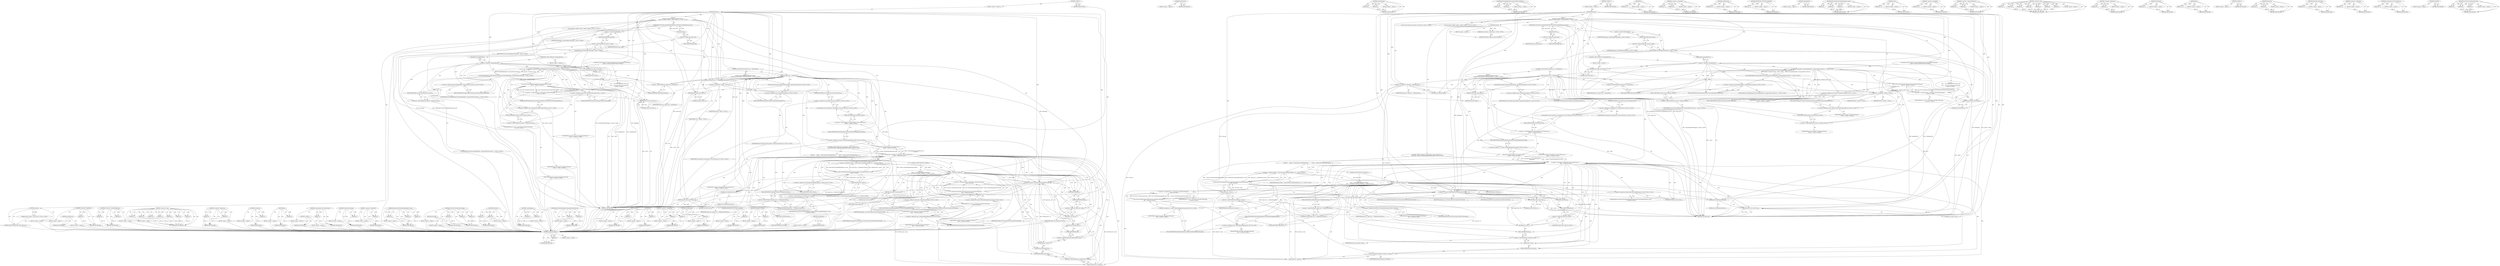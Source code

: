 digraph "ErrorUtils.FormatErrorMessage" {
vulnerable_242 [label=<(METHOD,name)>];
vulnerable_243 [label=<(PARAM,p1)>];
vulnerable_244 [label=<(BLOCK,&lt;empty&gt;,&lt;empty&gt;)>];
vulnerable_245 [label=<(METHOD_RETURN,ANY)>];
vulnerable_223 [label=<(METHOD,HasSwitch)>];
vulnerable_224 [label=<(PARAM,p1)>];
vulnerable_225 [label=<(PARAM,p2)>];
vulnerable_226 [label=<(BLOCK,&lt;empty&gt;,&lt;empty&gt;)>];
vulnerable_227 [label=<(METHOD_RETURN,ANY)>];
vulnerable_178 [label=<(METHOD,CopyDebuggee)>];
vulnerable_179 [label=<(PARAM,p1)>];
vulnerable_180 [label=<(PARAM,p2)>];
vulnerable_181 [label=<(BLOCK,&lt;empty&gt;,&lt;empty&gt;)>];
vulnerable_182 [label=<(METHOD_RETURN,ANY)>];
vulnerable_199 [label=<(METHOD,DevToolsHttpHandler.IsSupportedProtocolVersion)>];
vulnerable_200 [label=<(PARAM,p1)>];
vulnerable_201 [label=<(PARAM,p2)>];
vulnerable_202 [label=<(BLOCK,&lt;empty&gt;,&lt;empty&gt;)>];
vulnerable_203 [label=<(METHOD_RETURN,ANY)>];
vulnerable_6 [label=<(METHOD,&lt;global&gt;)<SUB>1</SUB>>];
vulnerable_7 [label=<(BLOCK,&lt;empty&gt;,&lt;empty&gt;)<SUB>1</SUB>>];
vulnerable_8 [label=<(METHOD,RunAsync)<SUB>1</SUB>>];
vulnerable_9 [label="<(BLOCK,{
  scoped_ptr&lt;Attach::Params&gt; params(Attach::P...,{
  scoped_ptr&lt;Attach::Params&gt; params(Attach::P...)<SUB>1</SUB>>"];
vulnerable_10 [label=<(METHOD,params)<SUB>2</SUB>>];
vulnerable_11 [label="<(PARAM,Attach::Params::Create(*args_))<SUB>2</SUB>>"];
vulnerable_12 [label=<(BLOCK,&lt;empty&gt;,&lt;empty&gt;)>];
vulnerable_13 [label=<(METHOD_RETURN,scoped_ptr&lt;Attach.Params&gt;)<SUB>2</SUB>>];
vulnerable_15 [label=<(EXTENSION_FUNCTION_VALIDATE,EXTENSION_FUNCTION_VALIDATE(params.get()))<SUB>3</SUB>>];
vulnerable_16 [label=<(get,params.get())<SUB>3</SUB>>];
vulnerable_17 [label=<(&lt;operator&gt;.fieldAccess,params.get)<SUB>3</SUB>>];
vulnerable_18 [label=<(IDENTIFIER,params,params.get())<SUB>3</SUB>>];
vulnerable_19 [label=<(FIELD_IDENTIFIER,get,get)<SUB>3</SUB>>];
vulnerable_20 [label=<(CopyDebuggee,CopyDebuggee(&amp;debuggee_, params-&gt;target))<SUB>5</SUB>>];
vulnerable_21 [label=<(&lt;operator&gt;.addressOf,&amp;debuggee_)<SUB>5</SUB>>];
vulnerable_22 [label=<(IDENTIFIER,debuggee_,CopyDebuggee(&amp;debuggee_, params-&gt;target))<SUB>5</SUB>>];
vulnerable_23 [label=<(&lt;operator&gt;.indirectFieldAccess,params-&gt;target)<SUB>5</SUB>>];
vulnerable_24 [label=<(IDENTIFIER,params,CopyDebuggee(&amp;debuggee_, params-&gt;target))<SUB>5</SUB>>];
vulnerable_25 [label=<(FIELD_IDENTIFIER,target,target)<SUB>5</SUB>>];
vulnerable_26 [label=<(CONTROL_STRUCTURE,IF,if (!InitAgentHost()))<SUB>6</SUB>>];
vulnerable_27 [label=<(&lt;operator&gt;.logicalNot,!InitAgentHost())<SUB>6</SUB>>];
vulnerable_28 [label=<(InitAgentHost,InitAgentHost())<SUB>6</SUB>>];
vulnerable_29 [label=<(BLOCK,&lt;empty&gt;,&lt;empty&gt;)<SUB>7</SUB>>];
vulnerable_30 [label=<(RETURN,return false;,return false;)<SUB>7</SUB>>];
vulnerable_31 [label=<(LITERAL,false,return false;)<SUB>7</SUB>>];
vulnerable_32 [label="<(CONTROL_STRUCTURE,IF,if (!DevToolsHttpHandler::IsSupportedProtocolVersion(
          params-&gt;required_version)))<SUB>9</SUB>>"];
vulnerable_33 [label="<(&lt;operator&gt;.logicalNot,!DevToolsHttpHandler::IsSupportedProtocolVersio...)<SUB>9</SUB>>"];
vulnerable_34 [label="<(DevToolsHttpHandler.IsSupportedProtocolVersion,DevToolsHttpHandler::IsSupportedProtocolVersion...)<SUB>9</SUB>>"];
vulnerable_35 [label="<(&lt;operator&gt;.fieldAccess,DevToolsHttpHandler::IsSupportedProtocolVersion)<SUB>9</SUB>>"];
vulnerable_36 [label="<(IDENTIFIER,DevToolsHttpHandler,DevToolsHttpHandler::IsSupportedProtocolVersion...)<SUB>9</SUB>>"];
vulnerable_37 [label=<(FIELD_IDENTIFIER,IsSupportedProtocolVersion,IsSupportedProtocolVersion)<SUB>9</SUB>>];
vulnerable_38 [label=<(&lt;operator&gt;.indirectFieldAccess,params-&gt;required_version)<SUB>10</SUB>>];
vulnerable_39 [label="<(IDENTIFIER,params,DevToolsHttpHandler::IsSupportedProtocolVersion...)<SUB>10</SUB>>"];
vulnerable_40 [label=<(FIELD_IDENTIFIER,required_version,required_version)<SUB>10</SUB>>];
vulnerable_41 [label="<(BLOCK,{
    error_ = ErrorUtils::FormatErrorMessage(
...,{
    error_ = ErrorUtils::FormatErrorMessage(
...)<SUB>10</SUB>>"];
vulnerable_42 [label="<(&lt;operator&gt;.assignment,error_ = ErrorUtils::FormatErrorMessage(
      ...)<SUB>11</SUB>>"];
vulnerable_43 [label="<(IDENTIFIER,error_,error_ = ErrorUtils::FormatErrorMessage(
      ...)<SUB>11</SUB>>"];
vulnerable_44 [label="<(ErrorUtils.FormatErrorMessage,ErrorUtils::FormatErrorMessage(
        keys::k...)<SUB>11</SUB>>"];
vulnerable_45 [label="<(&lt;operator&gt;.fieldAccess,ErrorUtils::FormatErrorMessage)<SUB>11</SUB>>"];
vulnerable_46 [label="<(IDENTIFIER,ErrorUtils,ErrorUtils::FormatErrorMessage(
        keys::k...)<SUB>11</SUB>>"];
vulnerable_47 [label=<(FIELD_IDENTIFIER,FormatErrorMessage,FormatErrorMessage)<SUB>11</SUB>>];
vulnerable_48 [label="<(&lt;operator&gt;.fieldAccess,keys::kProtocolVersionNotSupportedError)<SUB>12</SUB>>"];
vulnerable_49 [label="<(IDENTIFIER,keys,ErrorUtils::FormatErrorMessage(
        keys::k...)<SUB>12</SUB>>"];
vulnerable_50 [label=<(FIELD_IDENTIFIER,kProtocolVersionNotSupportedError,kProtocolVersionNotSupportedError)<SUB>12</SUB>>];
vulnerable_51 [label=<(&lt;operator&gt;.indirectFieldAccess,params-&gt;required_version)<SUB>13</SUB>>];
vulnerable_52 [label="<(IDENTIFIER,params,ErrorUtils::FormatErrorMessage(
        keys::k...)<SUB>13</SUB>>"];
vulnerable_53 [label=<(FIELD_IDENTIFIER,required_version,required_version)<SUB>13</SUB>>];
vulnerable_54 [label=<(RETURN,return false;,return false;)<SUB>14</SUB>>];
vulnerable_55 [label=<(LITERAL,false,return false;)<SUB>14</SUB>>];
vulnerable_56 [label=<(CONTROL_STRUCTURE,IF,if (agent_host_-&gt;IsAttached()))<SUB>17</SUB>>];
vulnerable_57 [label=<(IsAttached,agent_host_-&gt;IsAttached())<SUB>17</SUB>>];
vulnerable_58 [label=<(&lt;operator&gt;.indirectFieldAccess,agent_host_-&gt;IsAttached)<SUB>17</SUB>>];
vulnerable_59 [label=<(IDENTIFIER,agent_host_,agent_host_-&gt;IsAttached())<SUB>17</SUB>>];
vulnerable_60 [label=<(FIELD_IDENTIFIER,IsAttached,IsAttached)<SUB>17</SUB>>];
vulnerable_61 [label="<(BLOCK,{
    FormatErrorMessage(keys::kAlreadyAttached...,{
    FormatErrorMessage(keys::kAlreadyAttached...)<SUB>17</SUB>>"];
vulnerable_62 [label="<(FormatErrorMessage,FormatErrorMessage(keys::kAlreadyAttachedError))<SUB>18</SUB>>"];
vulnerable_63 [label="<(&lt;operator&gt;.fieldAccess,keys::kAlreadyAttachedError)<SUB>18</SUB>>"];
vulnerable_64 [label="<(IDENTIFIER,keys,FormatErrorMessage(keys::kAlreadyAttachedError))<SUB>18</SUB>>"];
vulnerable_65 [label=<(FIELD_IDENTIFIER,kAlreadyAttachedError,kAlreadyAttachedError)<SUB>18</SUB>>];
vulnerable_66 [label=<(RETURN,return false;,return false;)<SUB>19</SUB>>];
vulnerable_67 [label=<(LITERAL,false,return false;)<SUB>19</SUB>>];
vulnerable_68 [label="<(LOCAL,infobars.InfoBar* infobar: infobars.InfoBar*)<SUB>22</SUB>>"];
vulnerable_69 [label=<(&lt;operator&gt;.assignment,* infobar = NULL)<SUB>22</SUB>>];
vulnerable_70 [label=<(IDENTIFIER,infobar,* infobar = NULL)<SUB>22</SUB>>];
vulnerable_71 [label=<(IDENTIFIER,NULL,* infobar = NULL)<SUB>22</SUB>>];
vulnerable_72 [label="<(CONTROL_STRUCTURE,IF,if (!CommandLine::ForCurrentProcess()-&gt;
       HasSwitch(switches::kSilentDebuggerExtensionAPI)))<SUB>23</SUB>>"];
vulnerable_73 [label="<(&lt;operator&gt;.logicalNot,!CommandLine::ForCurrentProcess()-&gt;
       HasS...)<SUB>23</SUB>>"];
vulnerable_74 [label="<(HasSwitch,CommandLine::ForCurrentProcess()-&gt;
       HasSw...)<SUB>23</SUB>>"];
vulnerable_75 [label="<(&lt;operator&gt;.indirectFieldAccess,CommandLine::ForCurrentProcess()-&gt;
       HasSw...)<SUB>23</SUB>>"];
vulnerable_76 [label="<(CommandLine.ForCurrentProcess,CommandLine::ForCurrentProcess())<SUB>23</SUB>>"];
vulnerable_77 [label="<(&lt;operator&gt;.fieldAccess,CommandLine::ForCurrentProcess)<SUB>23</SUB>>"];
vulnerable_78 [label="<(IDENTIFIER,CommandLine,CommandLine::ForCurrentProcess())<SUB>23</SUB>>"];
vulnerable_79 [label=<(FIELD_IDENTIFIER,ForCurrentProcess,ForCurrentProcess)<SUB>23</SUB>>];
vulnerable_80 [label=<(FIELD_IDENTIFIER,HasSwitch,HasSwitch)<SUB>23</SUB>>];
vulnerable_81 [label="<(&lt;operator&gt;.fieldAccess,switches::kSilentDebuggerExtensionAPI)<SUB>24</SUB>>"];
vulnerable_82 [label="<(IDENTIFIER,switches,CommandLine::ForCurrentProcess()-&gt;
       HasSw...)<SUB>24</SUB>>"];
vulnerable_83 [label=<(FIELD_IDENTIFIER,kSilentDebuggerExtensionAPI,kSilentDebuggerExtensionAPI)<SUB>24</SUB>>];
vulnerable_84 [label=<(BLOCK,{
     infobar = ExtensionDevToolsInfoBarDelega...,{
     infobar = ExtensionDevToolsInfoBarDelega...)<SUB>24</SUB>>];
vulnerable_85 [label="<(&lt;operator&gt;.assignment,infobar = ExtensionDevToolsInfoBarDelegate::Cre...)<SUB>25</SUB>>"];
vulnerable_86 [label="<(IDENTIFIER,infobar,infobar = ExtensionDevToolsInfoBarDelegate::Cre...)<SUB>25</SUB>>"];
vulnerable_87 [label="<(ExtensionDevToolsInfoBarDelegate.Create,ExtensionDevToolsInfoBarDelegate::Create(
     ...)<SUB>25</SUB>>"];
vulnerable_88 [label="<(&lt;operator&gt;.fieldAccess,ExtensionDevToolsInfoBarDelegate::Create)<SUB>25</SUB>>"];
vulnerable_89 [label="<(IDENTIFIER,ExtensionDevToolsInfoBarDelegate,ExtensionDevToolsInfoBarDelegate::Create(
     ...)<SUB>25</SUB>>"];
vulnerable_90 [label=<(FIELD_IDENTIFIER,Create,Create)<SUB>25</SUB>>];
vulnerable_91 [label=<(GetRenderViewHost,agent_host_-&gt;GetRenderViewHost())<SUB>26</SUB>>];
vulnerable_92 [label=<(&lt;operator&gt;.indirectFieldAccess,agent_host_-&gt;GetRenderViewHost)<SUB>26</SUB>>];
vulnerable_93 [label=<(IDENTIFIER,agent_host_,agent_host_-&gt;GetRenderViewHost())<SUB>26</SUB>>];
vulnerable_94 [label=<(FIELD_IDENTIFIER,GetRenderViewHost,GetRenderViewHost)<SUB>26</SUB>>];
vulnerable_95 [label=<(name,GetExtension()-&gt;name())<SUB>26</SUB>>];
vulnerable_96 [label=<(&lt;operator&gt;.indirectFieldAccess,GetExtension()-&gt;name)<SUB>26</SUB>>];
vulnerable_97 [label=<(GetExtension,GetExtension())<SUB>26</SUB>>];
vulnerable_98 [label=<(FIELD_IDENTIFIER,name,name)<SUB>26</SUB>>];
vulnerable_99 [label=<(CONTROL_STRUCTURE,IF,if (!infobar))<SUB>27</SUB>>];
vulnerable_100 [label=<(&lt;operator&gt;.logicalNot,!infobar)<SUB>27</SUB>>];
vulnerable_101 [label=<(IDENTIFIER,infobar,!infobar)<SUB>27</SUB>>];
vulnerable_102 [label="<(BLOCK,{
       error_ = ErrorUtils::FormatErrorMessag...,{
       error_ = ErrorUtils::FormatErrorMessag...)<SUB>27</SUB>>"];
vulnerable_103 [label="<(&lt;operator&gt;.assignment,error_ = ErrorUtils::FormatErrorMessage(
      ...)<SUB>28</SUB>>"];
vulnerable_104 [label="<(IDENTIFIER,error_,error_ = ErrorUtils::FormatErrorMessage(
      ...)<SUB>28</SUB>>"];
vulnerable_105 [label="<(ErrorUtils.FormatErrorMessage,ErrorUtils::FormatErrorMessage(
           keys...)<SUB>28</SUB>>"];
vulnerable_106 [label="<(&lt;operator&gt;.fieldAccess,ErrorUtils::FormatErrorMessage)<SUB>28</SUB>>"];
vulnerable_107 [label="<(IDENTIFIER,ErrorUtils,ErrorUtils::FormatErrorMessage(
           keys...)<SUB>28</SUB>>"];
vulnerable_108 [label=<(FIELD_IDENTIFIER,FormatErrorMessage,FormatErrorMessage)<SUB>28</SUB>>];
vulnerable_109 [label="<(&lt;operator&gt;.fieldAccess,keys::kSilentDebuggingRequired)<SUB>29</SUB>>"];
vulnerable_110 [label="<(IDENTIFIER,keys,ErrorUtils::FormatErrorMessage(
           keys...)<SUB>29</SUB>>"];
vulnerable_111 [label=<(FIELD_IDENTIFIER,kSilentDebuggingRequired,kSilentDebuggingRequired)<SUB>29</SUB>>];
vulnerable_112 [label="<(&lt;operator&gt;.fieldAccess,switches::kSilentDebuggerExtensionAPI)<SUB>30</SUB>>"];
vulnerable_113 [label="<(IDENTIFIER,switches,ErrorUtils::FormatErrorMessage(
           keys...)<SUB>30</SUB>>"];
vulnerable_114 [label=<(FIELD_IDENTIFIER,kSilentDebuggerExtensionAPI,kSilentDebuggerExtensionAPI)<SUB>30</SUB>>];
vulnerable_115 [label=<(RETURN,return false;,return false;)<SUB>31</SUB>>];
vulnerable_116 [label=<(LITERAL,false,return false;)<SUB>31</SUB>>];
vulnerable_117 [label=<(&lt;operator&gt;.new,new ExtensionDevToolsClientHost(GetProfile(),
 ...)<SUB>35</SUB>>];
vulnerable_118 [label=<(IDENTIFIER,ExtensionDevToolsClientHost,new ExtensionDevToolsClientHost(GetProfile(),
 ...)<SUB>35</SUB>>];
vulnerable_119 [label=<(GetProfile,GetProfile())<SUB>35</SUB>>];
vulnerable_120 [label=<(get,agent_host_.get())<SUB>36</SUB>>];
vulnerable_121 [label=<(&lt;operator&gt;.fieldAccess,agent_host_.get)<SUB>36</SUB>>];
vulnerable_122 [label=<(IDENTIFIER,agent_host_,agent_host_.get())<SUB>36</SUB>>];
vulnerable_123 [label=<(FIELD_IDENTIFIER,get,get)<SUB>36</SUB>>];
vulnerable_124 [label=<(id,GetExtension()-&gt;id())<SUB>37</SUB>>];
vulnerable_125 [label=<(&lt;operator&gt;.indirectFieldAccess,GetExtension()-&gt;id)<SUB>37</SUB>>];
vulnerable_126 [label=<(GetExtension,GetExtension())<SUB>37</SUB>>];
vulnerable_127 [label=<(FIELD_IDENTIFIER,id,id)<SUB>37</SUB>>];
vulnerable_128 [label=<(name,GetExtension()-&gt;name())<SUB>38</SUB>>];
vulnerable_129 [label=<(&lt;operator&gt;.indirectFieldAccess,GetExtension()-&gt;name)<SUB>38</SUB>>];
vulnerable_130 [label=<(GetExtension,GetExtension())<SUB>38</SUB>>];
vulnerable_131 [label=<(FIELD_IDENTIFIER,name,name)<SUB>38</SUB>>];
vulnerable_132 [label=<(IDENTIFIER,debuggee_,new ExtensionDevToolsClientHost(GetProfile(),
 ...)<SUB>39</SUB>>];
vulnerable_133 [label=<(IDENTIFIER,infobar,new ExtensionDevToolsClientHost(GetProfile(),
 ...)<SUB>40</SUB>>];
vulnerable_134 [label=<(SendResponse,SendResponse(true))<SUB>41</SUB>>];
vulnerable_135 [label=<(LITERAL,true,SendResponse(true))<SUB>41</SUB>>];
vulnerable_136 [label=<(RETURN,return true;,return true;)<SUB>42</SUB>>];
vulnerable_137 [label=<(LITERAL,true,return true;)<SUB>42</SUB>>];
vulnerable_138 [label=<(METHOD_RETURN,bool)<SUB>1</SUB>>];
vulnerable_140 [label=<(METHOD_RETURN,ANY)<SUB>1</SUB>>];
vulnerable_262 [label=<(METHOD,id)>];
vulnerable_263 [label=<(PARAM,p1)>];
vulnerable_264 [label=<(BLOCK,&lt;empty&gt;,&lt;empty&gt;)>];
vulnerable_265 [label=<(METHOD_RETURN,ANY)>];
vulnerable_204 [label=<(METHOD,&lt;operator&gt;.assignment)>];
vulnerable_205 [label=<(PARAM,p1)>];
vulnerable_206 [label=<(PARAM,p2)>];
vulnerable_207 [label=<(BLOCK,&lt;empty&gt;,&lt;empty&gt;)>];
vulnerable_208 [label=<(METHOD_RETURN,ANY)>];
vulnerable_266 [label=<(METHOD,SendResponse)>];
vulnerable_267 [label=<(PARAM,p1)>];
vulnerable_268 [label=<(BLOCK,&lt;empty&gt;,&lt;empty&gt;)>];
vulnerable_269 [label=<(METHOD_RETURN,ANY)>];
vulnerable_165 [label=<(METHOD,EXTENSION_FUNCTION_VALIDATE)>];
vulnerable_166 [label=<(PARAM,p1)>];
vulnerable_167 [label=<(BLOCK,&lt;empty&gt;,&lt;empty&gt;)>];
vulnerable_168 [label=<(METHOD_RETURN,ANY)>];
vulnerable_196 [label=<(METHOD,InitAgentHost)>];
vulnerable_197 [label=<(BLOCK,&lt;empty&gt;,&lt;empty&gt;)>];
vulnerable_198 [label=<(METHOD_RETURN,ANY)>];
vulnerable_238 [label=<(METHOD,GetRenderViewHost)>];
vulnerable_239 [label=<(PARAM,p1)>];
vulnerable_240 [label=<(BLOCK,&lt;empty&gt;,&lt;empty&gt;)>];
vulnerable_241 [label=<(METHOD_RETURN,ANY)>];
vulnerable_246 [label=<(METHOD,GetExtension)>];
vulnerable_247 [label=<(BLOCK,&lt;empty&gt;,&lt;empty&gt;)>];
vulnerable_248 [label=<(METHOD_RETURN,ANY)>];
vulnerable_192 [label=<(METHOD,&lt;operator&gt;.logicalNot)>];
vulnerable_193 [label=<(PARAM,p1)>];
vulnerable_194 [label=<(BLOCK,&lt;empty&gt;,&lt;empty&gt;)>];
vulnerable_195 [label=<(METHOD_RETURN,ANY)>];
vulnerable_187 [label=<(METHOD,&lt;operator&gt;.indirectFieldAccess)>];
vulnerable_188 [label=<(PARAM,p1)>];
vulnerable_189 [label=<(PARAM,p2)>];
vulnerable_190 [label=<(BLOCK,&lt;empty&gt;,&lt;empty&gt;)>];
vulnerable_191 [label=<(METHOD_RETURN,ANY)>];
vulnerable_249 [label=<(METHOD,&lt;operator&gt;.new)>];
vulnerable_250 [label=<(PARAM,p1)>];
vulnerable_251 [label=<(PARAM,p2)>];
vulnerable_252 [label=<(PARAM,p3)>];
vulnerable_253 [label=<(PARAM,p4)>];
vulnerable_254 [label=<(PARAM,p5)>];
vulnerable_255 [label=<(PARAM,p6)>];
vulnerable_256 [label=<(PARAM,p7)>];
vulnerable_257 [label=<(BLOCK,&lt;empty&gt;,&lt;empty&gt;)>];
vulnerable_258 [label=<(METHOD_RETURN,ANY)>];
vulnerable_173 [label=<(METHOD,&lt;operator&gt;.fieldAccess)>];
vulnerable_174 [label=<(PARAM,p1)>];
vulnerable_175 [label=<(PARAM,p2)>];
vulnerable_176 [label=<(BLOCK,&lt;empty&gt;,&lt;empty&gt;)>];
vulnerable_177 [label=<(METHOD_RETURN,ANY)>];
vulnerable_215 [label=<(METHOD,IsAttached)>];
vulnerable_216 [label=<(PARAM,p1)>];
vulnerable_217 [label=<(BLOCK,&lt;empty&gt;,&lt;empty&gt;)>];
vulnerable_218 [label=<(METHOD_RETURN,ANY)>];
vulnerable_169 [label=<(METHOD,get)>];
vulnerable_170 [label=<(PARAM,p1)>];
vulnerable_171 [label=<(BLOCK,&lt;empty&gt;,&lt;empty&gt;)>];
vulnerable_172 [label=<(METHOD_RETURN,ANY)>];
vulnerable_159 [label=<(METHOD,&lt;global&gt;)<SUB>1</SUB>>];
vulnerable_160 [label=<(BLOCK,&lt;empty&gt;,&lt;empty&gt;)>];
vulnerable_161 [label=<(METHOD_RETURN,ANY)>];
vulnerable_228 [label=<(METHOD,CommandLine.ForCurrentProcess)>];
vulnerable_229 [label=<(PARAM,p1)>];
vulnerable_230 [label=<(BLOCK,&lt;empty&gt;,&lt;empty&gt;)>];
vulnerable_231 [label=<(METHOD_RETURN,ANY)>];
vulnerable_219 [label=<(METHOD,FormatErrorMessage)>];
vulnerable_220 [label=<(PARAM,p1)>];
vulnerable_221 [label=<(BLOCK,&lt;empty&gt;,&lt;empty&gt;)>];
vulnerable_222 [label=<(METHOD_RETURN,ANY)>];
vulnerable_183 [label=<(METHOD,&lt;operator&gt;.addressOf)>];
vulnerable_184 [label=<(PARAM,p1)>];
vulnerable_185 [label=<(BLOCK,&lt;empty&gt;,&lt;empty&gt;)>];
vulnerable_186 [label=<(METHOD_RETURN,ANY)>];
vulnerable_232 [label=<(METHOD,ExtensionDevToolsInfoBarDelegate.Create)>];
vulnerable_233 [label=<(PARAM,p1)>];
vulnerable_234 [label=<(PARAM,p2)>];
vulnerable_235 [label=<(PARAM,p3)>];
vulnerable_236 [label=<(BLOCK,&lt;empty&gt;,&lt;empty&gt;)>];
vulnerable_237 [label=<(METHOD_RETURN,ANY)>];
vulnerable_259 [label=<(METHOD,GetProfile)>];
vulnerable_260 [label=<(BLOCK,&lt;empty&gt;,&lt;empty&gt;)>];
vulnerable_261 [label=<(METHOD_RETURN,ANY)>];
vulnerable_209 [label=<(METHOD,ErrorUtils.FormatErrorMessage)>];
vulnerable_210 [label=<(PARAM,p1)>];
vulnerable_211 [label=<(PARAM,p2)>];
vulnerable_212 [label=<(PARAM,p3)>];
vulnerable_213 [label=<(BLOCK,&lt;empty&gt;,&lt;empty&gt;)>];
vulnerable_214 [label=<(METHOD_RETURN,ANY)>];
fixed_249 [label=<(METHOD,GetRenderViewHost)>];
fixed_250 [label=<(PARAM,p1)>];
fixed_251 [label=<(BLOCK,&lt;empty&gt;,&lt;empty&gt;)>];
fixed_252 [label=<(METHOD_RETURN,ANY)>];
fixed_231 [label=<(METHOD,GetExtension)>];
fixed_232 [label=<(BLOCK,&lt;empty&gt;,&lt;empty&gt;)>];
fixed_233 [label=<(METHOD_RETURN,ANY)>];
fixed_186 [label=<(METHOD,CopyDebuggee)>];
fixed_187 [label=<(PARAM,p1)>];
fixed_188 [label=<(PARAM,p2)>];
fixed_189 [label=<(BLOCK,&lt;empty&gt;,&lt;empty&gt;)>];
fixed_190 [label=<(METHOD_RETURN,ANY)>];
fixed_207 [label=<(METHOD,DevToolsHttpHandler.IsSupportedProtocolVersion)>];
fixed_208 [label=<(PARAM,p1)>];
fixed_209 [label=<(PARAM,p2)>];
fixed_210 [label=<(BLOCK,&lt;empty&gt;,&lt;empty&gt;)>];
fixed_211 [label=<(METHOD_RETURN,ANY)>];
fixed_6 [label=<(METHOD,&lt;global&gt;)<SUB>1</SUB>>];
fixed_7 [label=<(BLOCK,&lt;empty&gt;,&lt;empty&gt;)<SUB>1</SUB>>];
fixed_8 [label=<(METHOD,RunAsync)<SUB>1</SUB>>];
fixed_9 [label="<(BLOCK,{
  scoped_ptr&lt;Attach::Params&gt; params(Attach::P...,{
  scoped_ptr&lt;Attach::Params&gt; params(Attach::P...)<SUB>1</SUB>>"];
fixed_10 [label=<(METHOD,params)<SUB>2</SUB>>];
fixed_11 [label="<(PARAM,Attach::Params::Create(*args_))<SUB>2</SUB>>"];
fixed_12 [label=<(BLOCK,&lt;empty&gt;,&lt;empty&gt;)>];
fixed_13 [label=<(METHOD_RETURN,scoped_ptr&lt;Attach.Params&gt;)<SUB>2</SUB>>];
fixed_15 [label=<(EXTENSION_FUNCTION_VALIDATE,EXTENSION_FUNCTION_VALIDATE(params.get()))<SUB>3</SUB>>];
fixed_16 [label=<(get,params.get())<SUB>3</SUB>>];
fixed_17 [label=<(&lt;operator&gt;.fieldAccess,params.get)<SUB>3</SUB>>];
fixed_18 [label=<(IDENTIFIER,params,params.get())<SUB>3</SUB>>];
fixed_19 [label=<(FIELD_IDENTIFIER,get,get)<SUB>3</SUB>>];
fixed_20 [label=<(CopyDebuggee,CopyDebuggee(&amp;debuggee_, params-&gt;target))<SUB>5</SUB>>];
fixed_21 [label=<(&lt;operator&gt;.addressOf,&amp;debuggee_)<SUB>5</SUB>>];
fixed_22 [label=<(IDENTIFIER,debuggee_,CopyDebuggee(&amp;debuggee_, params-&gt;target))<SUB>5</SUB>>];
fixed_23 [label=<(&lt;operator&gt;.indirectFieldAccess,params-&gt;target)<SUB>5</SUB>>];
fixed_24 [label=<(IDENTIFIER,params,CopyDebuggee(&amp;debuggee_, params-&gt;target))<SUB>5</SUB>>];
fixed_25 [label=<(FIELD_IDENTIFIER,target,target)<SUB>5</SUB>>];
fixed_26 [label=<(CONTROL_STRUCTURE,IF,if (!InitAgentHost()))<SUB>6</SUB>>];
fixed_27 [label=<(&lt;operator&gt;.logicalNot,!InitAgentHost())<SUB>6</SUB>>];
fixed_28 [label=<(InitAgentHost,InitAgentHost())<SUB>6</SUB>>];
fixed_29 [label=<(BLOCK,&lt;empty&gt;,&lt;empty&gt;)<SUB>7</SUB>>];
fixed_30 [label=<(RETURN,return false;,return false;)<SUB>7</SUB>>];
fixed_31 [label=<(LITERAL,false,return false;)<SUB>7</SUB>>];
fixed_32 [label="<(CONTROL_STRUCTURE,IF,if (!DevToolsHttpHandler::IsSupportedProtocolVersion(
          params-&gt;required_version)))<SUB>9</SUB>>"];
fixed_33 [label="<(&lt;operator&gt;.logicalNot,!DevToolsHttpHandler::IsSupportedProtocolVersio...)<SUB>9</SUB>>"];
fixed_34 [label="<(DevToolsHttpHandler.IsSupportedProtocolVersion,DevToolsHttpHandler::IsSupportedProtocolVersion...)<SUB>9</SUB>>"];
fixed_35 [label="<(&lt;operator&gt;.fieldAccess,DevToolsHttpHandler::IsSupportedProtocolVersion)<SUB>9</SUB>>"];
fixed_36 [label="<(IDENTIFIER,DevToolsHttpHandler,DevToolsHttpHandler::IsSupportedProtocolVersion...)<SUB>9</SUB>>"];
fixed_37 [label=<(FIELD_IDENTIFIER,IsSupportedProtocolVersion,IsSupportedProtocolVersion)<SUB>9</SUB>>];
fixed_38 [label=<(&lt;operator&gt;.indirectFieldAccess,params-&gt;required_version)<SUB>10</SUB>>];
fixed_39 [label="<(IDENTIFIER,params,DevToolsHttpHandler::IsSupportedProtocolVersion...)<SUB>10</SUB>>"];
fixed_40 [label=<(FIELD_IDENTIFIER,required_version,required_version)<SUB>10</SUB>>];
fixed_41 [label="<(BLOCK,{
    error_ = ErrorUtils::FormatErrorMessage(
...,{
    error_ = ErrorUtils::FormatErrorMessage(
...)<SUB>10</SUB>>"];
fixed_42 [label="<(&lt;operator&gt;.assignment,error_ = ErrorUtils::FormatErrorMessage(
      ...)<SUB>11</SUB>>"];
fixed_43 [label="<(IDENTIFIER,error_,error_ = ErrorUtils::FormatErrorMessage(
      ...)<SUB>11</SUB>>"];
fixed_44 [label="<(ErrorUtils.FormatErrorMessage,ErrorUtils::FormatErrorMessage(
        keys::k...)<SUB>11</SUB>>"];
fixed_45 [label="<(&lt;operator&gt;.fieldAccess,ErrorUtils::FormatErrorMessage)<SUB>11</SUB>>"];
fixed_46 [label="<(IDENTIFIER,ErrorUtils,ErrorUtils::FormatErrorMessage(
        keys::k...)<SUB>11</SUB>>"];
fixed_47 [label=<(FIELD_IDENTIFIER,FormatErrorMessage,FormatErrorMessage)<SUB>11</SUB>>];
fixed_48 [label="<(&lt;operator&gt;.fieldAccess,keys::kProtocolVersionNotSupportedError)<SUB>12</SUB>>"];
fixed_49 [label="<(IDENTIFIER,keys,ErrorUtils::FormatErrorMessage(
        keys::k...)<SUB>12</SUB>>"];
fixed_50 [label=<(FIELD_IDENTIFIER,kProtocolVersionNotSupportedError,kProtocolVersionNotSupportedError)<SUB>12</SUB>>];
fixed_51 [label=<(&lt;operator&gt;.indirectFieldAccess,params-&gt;required_version)<SUB>13</SUB>>];
fixed_52 [label="<(IDENTIFIER,params,ErrorUtils::FormatErrorMessage(
        keys::k...)<SUB>13</SUB>>"];
fixed_53 [label=<(FIELD_IDENTIFIER,required_version,required_version)<SUB>13</SUB>>];
fixed_54 [label=<(RETURN,return false;,return false;)<SUB>14</SUB>>];
fixed_55 [label=<(LITERAL,false,return false;)<SUB>14</SUB>>];
fixed_56 [label=<(CONTROL_STRUCTURE,IF,if (agent_host_-&gt;IsAttached()))<SUB>17</SUB>>];
fixed_57 [label=<(IsAttached,agent_host_-&gt;IsAttached())<SUB>17</SUB>>];
fixed_58 [label=<(&lt;operator&gt;.indirectFieldAccess,agent_host_-&gt;IsAttached)<SUB>17</SUB>>];
fixed_59 [label=<(IDENTIFIER,agent_host_,agent_host_-&gt;IsAttached())<SUB>17</SUB>>];
fixed_60 [label=<(FIELD_IDENTIFIER,IsAttached,IsAttached)<SUB>17</SUB>>];
fixed_61 [label="<(BLOCK,{
    FormatErrorMessage(keys::kAlreadyAttached...,{
    FormatErrorMessage(keys::kAlreadyAttached...)<SUB>17</SUB>>"];
fixed_62 [label="<(FormatErrorMessage,FormatErrorMessage(keys::kAlreadyAttachedError))<SUB>18</SUB>>"];
fixed_63 [label="<(&lt;operator&gt;.fieldAccess,keys::kAlreadyAttachedError)<SUB>18</SUB>>"];
fixed_64 [label="<(IDENTIFIER,keys,FormatErrorMessage(keys::kAlreadyAttachedError))<SUB>18</SUB>>"];
fixed_65 [label=<(FIELD_IDENTIFIER,kAlreadyAttachedError,kAlreadyAttachedError)<SUB>18</SUB>>];
fixed_66 [label=<(RETURN,return false;,return false;)<SUB>19</SUB>>];
fixed_67 [label=<(LITERAL,false,return false;)<SUB>19</SUB>>];
fixed_68 [label="<(LOCAL,const Extension* extension: Extension*)<SUB>22</SUB>>"];
fixed_69 [label=<(&lt;operator&gt;.assignment,* extension = GetExtension())<SUB>22</SUB>>];
fixed_70 [label=<(IDENTIFIER,extension,* extension = GetExtension())<SUB>22</SUB>>];
fixed_71 [label=<(GetExtension,GetExtension())<SUB>22</SUB>>];
fixed_72 [label="<(LOCAL,infobars.InfoBar* infobar: infobars.InfoBar*)<SUB>23</SUB>>"];
fixed_73 [label=<(&lt;operator&gt;.assignment,* infobar = NULL)<SUB>23</SUB>>];
fixed_74 [label=<(IDENTIFIER,infobar,* infobar = NULL)<SUB>23</SUB>>];
fixed_75 [label=<(IDENTIFIER,NULL,* infobar = NULL)<SUB>23</SUB>>];
fixed_76 [label="<(CONTROL_STRUCTURE,IF,if (!CommandLine::ForCurrentProcess()-&gt;
       HasSwitch(::switches::kSilentDebuggerExtensionAPI)))<SUB>24</SUB>>"];
fixed_77 [label="<(&lt;operator&gt;.logicalNot,!CommandLine::ForCurrentProcess()-&gt;
       HasS...)<SUB>24</SUB>>"];
fixed_78 [label="<(HasSwitch,CommandLine::ForCurrentProcess()-&gt;
       HasSw...)<SUB>24</SUB>>"];
fixed_79 [label="<(&lt;operator&gt;.indirectFieldAccess,CommandLine::ForCurrentProcess()-&gt;
       HasSw...)<SUB>24</SUB>>"];
fixed_80 [label="<(CommandLine.ForCurrentProcess,CommandLine::ForCurrentProcess())<SUB>24</SUB>>"];
fixed_81 [label="<(&lt;operator&gt;.fieldAccess,CommandLine::ForCurrentProcess)<SUB>24</SUB>>"];
fixed_82 [label="<(IDENTIFIER,CommandLine,CommandLine::ForCurrentProcess())<SUB>24</SUB>>"];
fixed_83 [label=<(FIELD_IDENTIFIER,ForCurrentProcess,ForCurrentProcess)<SUB>24</SUB>>];
fixed_84 [label=<(FIELD_IDENTIFIER,HasSwitch,HasSwitch)<SUB>24</SUB>>];
fixed_85 [label="<(&lt;operator&gt;.fieldAccess,::switches::kSilentDebuggerExtensionAPI)<SUB>25</SUB>>"];
fixed_86 [label="<(IDENTIFIER,switches,CommandLine::ForCurrentProcess()-&gt;
       HasSw...)<SUB>25</SUB>>"];
fixed_87 [label=<(FIELD_IDENTIFIER,kSilentDebuggerExtensionAPI,kSilentDebuggerExtensionAPI)<SUB>25</SUB>>];
fixed_88 [label=<(BLOCK,{
     infobar = ExtensionDevToolsInfoBarDelega...,{
     infobar = ExtensionDevToolsInfoBarDelega...)<SUB>25</SUB>>];
fixed_89 [label="<(&lt;operator&gt;.assignment,infobar = ExtensionDevToolsInfoBarDelegate::Cre...)<SUB>26</SUB>>"];
fixed_90 [label="<(IDENTIFIER,infobar,infobar = ExtensionDevToolsInfoBarDelegate::Cre...)<SUB>26</SUB>>"];
fixed_91 [label="<(ExtensionDevToolsInfoBarDelegate.Create,ExtensionDevToolsInfoBarDelegate::Create(
     ...)<SUB>26</SUB>>"];
fixed_92 [label="<(&lt;operator&gt;.fieldAccess,ExtensionDevToolsInfoBarDelegate::Create)<SUB>26</SUB>>"];
fixed_93 [label="<(IDENTIFIER,ExtensionDevToolsInfoBarDelegate,ExtensionDevToolsInfoBarDelegate::Create(
     ...)<SUB>26</SUB>>"];
fixed_94 [label=<(FIELD_IDENTIFIER,Create,Create)<SUB>26</SUB>>];
fixed_95 [label=<(GetRenderViewHost,agent_host_-&gt;GetRenderViewHost())<SUB>27</SUB>>];
fixed_96 [label=<(&lt;operator&gt;.indirectFieldAccess,agent_host_-&gt;GetRenderViewHost)<SUB>27</SUB>>];
fixed_97 [label=<(IDENTIFIER,agent_host_,agent_host_-&gt;GetRenderViewHost())<SUB>27</SUB>>];
fixed_98 [label=<(FIELD_IDENTIFIER,GetRenderViewHost,GetRenderViewHost)<SUB>27</SUB>>];
fixed_99 [label=<(name,extension-&gt;name())<SUB>27</SUB>>];
fixed_100 [label=<(&lt;operator&gt;.indirectFieldAccess,extension-&gt;name)<SUB>27</SUB>>];
fixed_101 [label=<(IDENTIFIER,extension,extension-&gt;name())<SUB>27</SUB>>];
fixed_102 [label=<(FIELD_IDENTIFIER,name,name)<SUB>27</SUB>>];
fixed_103 [label=<(CONTROL_STRUCTURE,IF,if (!infobar))<SUB>28</SUB>>];
fixed_104 [label=<(&lt;operator&gt;.logicalNot,!infobar)<SUB>28</SUB>>];
fixed_105 [label=<(IDENTIFIER,infobar,!infobar)<SUB>28</SUB>>];
fixed_106 [label="<(BLOCK,{
       error_ = ErrorUtils::FormatErrorMessag...,{
       error_ = ErrorUtils::FormatErrorMessag...)<SUB>28</SUB>>"];
fixed_107 [label="<(&lt;operator&gt;.assignment,error_ = ErrorUtils::FormatErrorMessage(
      ...)<SUB>29</SUB>>"];
fixed_108 [label="<(IDENTIFIER,error_,error_ = ErrorUtils::FormatErrorMessage(
      ...)<SUB>29</SUB>>"];
fixed_109 [label="<(ErrorUtils.FormatErrorMessage,ErrorUtils::FormatErrorMessage(
           keys...)<SUB>29</SUB>>"];
fixed_110 [label="<(&lt;operator&gt;.fieldAccess,ErrorUtils::FormatErrorMessage)<SUB>29</SUB>>"];
fixed_111 [label="<(IDENTIFIER,ErrorUtils,ErrorUtils::FormatErrorMessage(
           keys...)<SUB>29</SUB>>"];
fixed_112 [label=<(FIELD_IDENTIFIER,FormatErrorMessage,FormatErrorMessage)<SUB>29</SUB>>];
fixed_113 [label="<(&lt;operator&gt;.fieldAccess,keys::kSilentDebuggingRequired)<SUB>30</SUB>>"];
fixed_114 [label="<(IDENTIFIER,keys,ErrorUtils::FormatErrorMessage(
           keys...)<SUB>30</SUB>>"];
fixed_115 [label=<(FIELD_IDENTIFIER,kSilentDebuggingRequired,kSilentDebuggingRequired)<SUB>30</SUB>>];
fixed_116 [label="<(&lt;operator&gt;.fieldAccess,::switches::kSilentDebuggerExtensionAPI)<SUB>31</SUB>>"];
fixed_117 [label="<(IDENTIFIER,switches,ErrorUtils::FormatErrorMessage(
           keys...)<SUB>31</SUB>>"];
fixed_118 [label=<(FIELD_IDENTIFIER,kSilentDebuggerExtensionAPI,kSilentDebuggerExtensionAPI)<SUB>31</SUB>>];
fixed_119 [label=<(RETURN,return false;,return false;)<SUB>32</SUB>>];
fixed_120 [label=<(LITERAL,false,return false;)<SUB>32</SUB>>];
fixed_121 [label=<(&lt;operator&gt;.new,new ExtensionDevToolsClientHost(GetProfile(),
 ...)<SUB>36</SUB>>];
fixed_122 [label=<(IDENTIFIER,ExtensionDevToolsClientHost,new ExtensionDevToolsClientHost(GetProfile(),
 ...)<SUB>36</SUB>>];
fixed_123 [label=<(GetProfile,GetProfile())<SUB>36</SUB>>];
fixed_124 [label=<(get,agent_host_.get())<SUB>37</SUB>>];
fixed_125 [label=<(&lt;operator&gt;.fieldAccess,agent_host_.get)<SUB>37</SUB>>];
fixed_126 [label=<(IDENTIFIER,agent_host_,agent_host_.get())<SUB>37</SUB>>];
fixed_127 [label=<(FIELD_IDENTIFIER,get,get)<SUB>37</SUB>>];
fixed_128 [label=<(id,extension-&gt;id())<SUB>38</SUB>>];
fixed_129 [label=<(&lt;operator&gt;.indirectFieldAccess,extension-&gt;id)<SUB>38</SUB>>];
fixed_130 [label=<(IDENTIFIER,extension,extension-&gt;id())<SUB>38</SUB>>];
fixed_131 [label=<(FIELD_IDENTIFIER,id,id)<SUB>38</SUB>>];
fixed_132 [label=<(name,extension-&gt;name())<SUB>39</SUB>>];
fixed_133 [label=<(&lt;operator&gt;.indirectFieldAccess,extension-&gt;name)<SUB>39</SUB>>];
fixed_134 [label=<(IDENTIFIER,extension,extension-&gt;name())<SUB>39</SUB>>];
fixed_135 [label=<(FIELD_IDENTIFIER,name,name)<SUB>39</SUB>>];
fixed_136 [label=<(IDENTIFIER,debuggee_,new ExtensionDevToolsClientHost(GetProfile(),
 ...)<SUB>40</SUB>>];
fixed_137 [label=<(IDENTIFIER,infobar,new ExtensionDevToolsClientHost(GetProfile(),
 ...)<SUB>41</SUB>>];
fixed_138 [label=<(SendResponse,SendResponse(true))<SUB>42</SUB>>];
fixed_139 [label=<(LITERAL,true,SendResponse(true))<SUB>42</SUB>>];
fixed_140 [label=<(RETURN,return true;,return true;)<SUB>43</SUB>>];
fixed_141 [label=<(LITERAL,true,return true;)<SUB>43</SUB>>];
fixed_142 [label=<(METHOD_RETURN,bool)<SUB>1</SUB>>];
fixed_144 [label=<(METHOD_RETURN,ANY)<SUB>1</SUB>>];
fixed_270 [label=<(METHOD,id)>];
fixed_271 [label=<(PARAM,p1)>];
fixed_272 [label=<(BLOCK,&lt;empty&gt;,&lt;empty&gt;)>];
fixed_273 [label=<(METHOD_RETURN,ANY)>];
fixed_212 [label=<(METHOD,&lt;operator&gt;.assignment)>];
fixed_213 [label=<(PARAM,p1)>];
fixed_214 [label=<(PARAM,p2)>];
fixed_215 [label=<(BLOCK,&lt;empty&gt;,&lt;empty&gt;)>];
fixed_216 [label=<(METHOD_RETURN,ANY)>];
fixed_274 [label=<(METHOD,SendResponse)>];
fixed_275 [label=<(PARAM,p1)>];
fixed_276 [label=<(BLOCK,&lt;empty&gt;,&lt;empty&gt;)>];
fixed_277 [label=<(METHOD_RETURN,ANY)>];
fixed_173 [label=<(METHOD,EXTENSION_FUNCTION_VALIDATE)>];
fixed_174 [label=<(PARAM,p1)>];
fixed_175 [label=<(BLOCK,&lt;empty&gt;,&lt;empty&gt;)>];
fixed_176 [label=<(METHOD_RETURN,ANY)>];
fixed_204 [label=<(METHOD,InitAgentHost)>];
fixed_205 [label=<(BLOCK,&lt;empty&gt;,&lt;empty&gt;)>];
fixed_206 [label=<(METHOD_RETURN,ANY)>];
fixed_243 [label=<(METHOD,ExtensionDevToolsInfoBarDelegate.Create)>];
fixed_244 [label=<(PARAM,p1)>];
fixed_245 [label=<(PARAM,p2)>];
fixed_246 [label=<(PARAM,p3)>];
fixed_247 [label=<(BLOCK,&lt;empty&gt;,&lt;empty&gt;)>];
fixed_248 [label=<(METHOD_RETURN,ANY)>];
fixed_253 [label=<(METHOD,name)>];
fixed_254 [label=<(PARAM,p1)>];
fixed_255 [label=<(BLOCK,&lt;empty&gt;,&lt;empty&gt;)>];
fixed_256 [label=<(METHOD_RETURN,ANY)>];
fixed_200 [label=<(METHOD,&lt;operator&gt;.logicalNot)>];
fixed_201 [label=<(PARAM,p1)>];
fixed_202 [label=<(BLOCK,&lt;empty&gt;,&lt;empty&gt;)>];
fixed_203 [label=<(METHOD_RETURN,ANY)>];
fixed_195 [label=<(METHOD,&lt;operator&gt;.indirectFieldAccess)>];
fixed_196 [label=<(PARAM,p1)>];
fixed_197 [label=<(PARAM,p2)>];
fixed_198 [label=<(BLOCK,&lt;empty&gt;,&lt;empty&gt;)>];
fixed_199 [label=<(METHOD_RETURN,ANY)>];
fixed_257 [label=<(METHOD,&lt;operator&gt;.new)>];
fixed_258 [label=<(PARAM,p1)>];
fixed_259 [label=<(PARAM,p2)>];
fixed_260 [label=<(PARAM,p3)>];
fixed_261 [label=<(PARAM,p4)>];
fixed_262 [label=<(PARAM,p5)>];
fixed_263 [label=<(PARAM,p6)>];
fixed_264 [label=<(PARAM,p7)>];
fixed_265 [label=<(BLOCK,&lt;empty&gt;,&lt;empty&gt;)>];
fixed_266 [label=<(METHOD_RETURN,ANY)>];
fixed_181 [label=<(METHOD,&lt;operator&gt;.fieldAccess)>];
fixed_182 [label=<(PARAM,p1)>];
fixed_183 [label=<(PARAM,p2)>];
fixed_184 [label=<(BLOCK,&lt;empty&gt;,&lt;empty&gt;)>];
fixed_185 [label=<(METHOD_RETURN,ANY)>];
fixed_223 [label=<(METHOD,IsAttached)>];
fixed_224 [label=<(PARAM,p1)>];
fixed_225 [label=<(BLOCK,&lt;empty&gt;,&lt;empty&gt;)>];
fixed_226 [label=<(METHOD_RETURN,ANY)>];
fixed_177 [label=<(METHOD,get)>];
fixed_178 [label=<(PARAM,p1)>];
fixed_179 [label=<(BLOCK,&lt;empty&gt;,&lt;empty&gt;)>];
fixed_180 [label=<(METHOD_RETURN,ANY)>];
fixed_167 [label=<(METHOD,&lt;global&gt;)<SUB>1</SUB>>];
fixed_168 [label=<(BLOCK,&lt;empty&gt;,&lt;empty&gt;)>];
fixed_169 [label=<(METHOD_RETURN,ANY)>];
fixed_234 [label=<(METHOD,HasSwitch)>];
fixed_235 [label=<(PARAM,p1)>];
fixed_236 [label=<(PARAM,p2)>];
fixed_237 [label=<(BLOCK,&lt;empty&gt;,&lt;empty&gt;)>];
fixed_238 [label=<(METHOD_RETURN,ANY)>];
fixed_227 [label=<(METHOD,FormatErrorMessage)>];
fixed_228 [label=<(PARAM,p1)>];
fixed_229 [label=<(BLOCK,&lt;empty&gt;,&lt;empty&gt;)>];
fixed_230 [label=<(METHOD_RETURN,ANY)>];
fixed_191 [label=<(METHOD,&lt;operator&gt;.addressOf)>];
fixed_192 [label=<(PARAM,p1)>];
fixed_193 [label=<(BLOCK,&lt;empty&gt;,&lt;empty&gt;)>];
fixed_194 [label=<(METHOD_RETURN,ANY)>];
fixed_239 [label=<(METHOD,CommandLine.ForCurrentProcess)>];
fixed_240 [label=<(PARAM,p1)>];
fixed_241 [label=<(BLOCK,&lt;empty&gt;,&lt;empty&gt;)>];
fixed_242 [label=<(METHOD_RETURN,ANY)>];
fixed_267 [label=<(METHOD,GetProfile)>];
fixed_268 [label=<(BLOCK,&lt;empty&gt;,&lt;empty&gt;)>];
fixed_269 [label=<(METHOD_RETURN,ANY)>];
fixed_217 [label=<(METHOD,ErrorUtils.FormatErrorMessage)>];
fixed_218 [label=<(PARAM,p1)>];
fixed_219 [label=<(PARAM,p2)>];
fixed_220 [label=<(PARAM,p3)>];
fixed_221 [label=<(BLOCK,&lt;empty&gt;,&lt;empty&gt;)>];
fixed_222 [label=<(METHOD_RETURN,ANY)>];
vulnerable_242 -> vulnerable_243  [key=0, label="AST: "];
vulnerable_242 -> vulnerable_243  [key=1, label="DDG: "];
vulnerable_242 -> vulnerable_244  [key=0, label="AST: "];
vulnerable_242 -> vulnerable_245  [key=0, label="AST: "];
vulnerable_242 -> vulnerable_245  [key=1, label="CFG: "];
vulnerable_243 -> vulnerable_245  [key=0, label="DDG: p1"];
vulnerable_244 -> fixed_249  [key=0];
vulnerable_245 -> fixed_249  [key=0];
vulnerable_223 -> vulnerable_224  [key=0, label="AST: "];
vulnerable_223 -> vulnerable_224  [key=1, label="DDG: "];
vulnerable_223 -> vulnerable_226  [key=0, label="AST: "];
vulnerable_223 -> vulnerable_225  [key=0, label="AST: "];
vulnerable_223 -> vulnerable_225  [key=1, label="DDG: "];
vulnerable_223 -> vulnerable_227  [key=0, label="AST: "];
vulnerable_223 -> vulnerable_227  [key=1, label="CFG: "];
vulnerable_224 -> vulnerable_227  [key=0, label="DDG: p1"];
vulnerable_225 -> vulnerable_227  [key=0, label="DDG: p2"];
vulnerable_226 -> fixed_249  [key=0];
vulnerable_227 -> fixed_249  [key=0];
vulnerable_178 -> vulnerable_179  [key=0, label="AST: "];
vulnerable_178 -> vulnerable_179  [key=1, label="DDG: "];
vulnerable_178 -> vulnerable_181  [key=0, label="AST: "];
vulnerable_178 -> vulnerable_180  [key=0, label="AST: "];
vulnerable_178 -> vulnerable_180  [key=1, label="DDG: "];
vulnerable_178 -> vulnerable_182  [key=0, label="AST: "];
vulnerable_178 -> vulnerable_182  [key=1, label="CFG: "];
vulnerable_179 -> vulnerable_182  [key=0, label="DDG: p1"];
vulnerable_180 -> vulnerable_182  [key=0, label="DDG: p2"];
vulnerable_181 -> fixed_249  [key=0];
vulnerable_182 -> fixed_249  [key=0];
vulnerable_199 -> vulnerable_200  [key=0, label="AST: "];
vulnerable_199 -> vulnerable_200  [key=1, label="DDG: "];
vulnerable_199 -> vulnerable_202  [key=0, label="AST: "];
vulnerable_199 -> vulnerable_201  [key=0, label="AST: "];
vulnerable_199 -> vulnerable_201  [key=1, label="DDG: "];
vulnerable_199 -> vulnerable_203  [key=0, label="AST: "];
vulnerable_199 -> vulnerable_203  [key=1, label="CFG: "];
vulnerable_200 -> vulnerable_203  [key=0, label="DDG: p1"];
vulnerable_201 -> vulnerable_203  [key=0, label="DDG: p2"];
vulnerable_202 -> fixed_249  [key=0];
vulnerable_203 -> fixed_249  [key=0];
vulnerable_6 -> vulnerable_7  [key=0, label="AST: "];
vulnerable_6 -> vulnerable_140  [key=0, label="AST: "];
vulnerable_6 -> vulnerable_140  [key=1, label="CFG: "];
vulnerable_7 -> vulnerable_8  [key=0, label="AST: "];
vulnerable_8 -> vulnerable_9  [key=0, label="AST: "];
vulnerable_8 -> vulnerable_138  [key=0, label="AST: "];
vulnerable_8 -> vulnerable_19  [key=0, label="CFG: "];
vulnerable_8 -> vulnerable_69  [key=0, label="DDG: "];
vulnerable_8 -> vulnerable_136  [key=0, label="DDG: "];
vulnerable_8 -> vulnerable_20  [key=0, label="DDG: "];
vulnerable_8 -> vulnerable_117  [key=0, label="DDG: "];
vulnerable_8 -> vulnerable_134  [key=0, label="DDG: "];
vulnerable_8 -> vulnerable_137  [key=0, label="DDG: "];
vulnerable_8 -> vulnerable_27  [key=0, label="DDG: "];
vulnerable_8 -> vulnerable_30  [key=0, label="DDG: "];
vulnerable_8 -> vulnerable_54  [key=0, label="DDG: "];
vulnerable_8 -> vulnerable_66  [key=0, label="DDG: "];
vulnerable_8 -> vulnerable_31  [key=0, label="DDG: "];
vulnerable_8 -> vulnerable_55  [key=0, label="DDG: "];
vulnerable_8 -> vulnerable_67  [key=0, label="DDG: "];
vulnerable_8 -> vulnerable_100  [key=0, label="DDG: "];
vulnerable_8 -> vulnerable_115  [key=0, label="DDG: "];
vulnerable_8 -> vulnerable_116  [key=0, label="DDG: "];
vulnerable_9 -> vulnerable_10  [key=0, label="AST: "];
vulnerable_9 -> vulnerable_15  [key=0, label="AST: "];
vulnerable_9 -> vulnerable_20  [key=0, label="AST: "];
vulnerable_9 -> vulnerable_26  [key=0, label="AST: "];
vulnerable_9 -> vulnerable_32  [key=0, label="AST: "];
vulnerable_9 -> vulnerable_56  [key=0, label="AST: "];
vulnerable_9 -> vulnerable_68  [key=0, label="AST: "];
vulnerable_9 -> vulnerable_69  [key=0, label="AST: "];
vulnerable_9 -> vulnerable_72  [key=0, label="AST: "];
vulnerable_9 -> vulnerable_117  [key=0, label="AST: "];
vulnerable_9 -> vulnerable_134  [key=0, label="AST: "];
vulnerable_9 -> vulnerable_136  [key=0, label="AST: "];
vulnerable_10 -> vulnerable_11  [key=0, label="AST: "];
vulnerable_10 -> vulnerable_11  [key=1, label="DDG: "];
vulnerable_10 -> vulnerable_12  [key=0, label="AST: "];
vulnerable_10 -> vulnerable_13  [key=0, label="AST: "];
vulnerable_10 -> vulnerable_13  [key=1, label="CFG: "];
vulnerable_11 -> vulnerable_13  [key=0, label="DDG: "];
vulnerable_12 -> fixed_249  [key=0];
vulnerable_13 -> fixed_249  [key=0];
vulnerable_15 -> vulnerable_16  [key=0, label="AST: "];
vulnerable_15 -> vulnerable_21  [key=0, label="CFG: "];
vulnerable_15 -> vulnerable_138  [key=0, label="DDG: params.get()"];
vulnerable_15 -> vulnerable_138  [key=1, label="DDG: EXTENSION_FUNCTION_VALIDATE(params.get())"];
vulnerable_16 -> vulnerable_17  [key=0, label="AST: "];
vulnerable_16 -> vulnerable_15  [key=0, label="CFG: "];
vulnerable_16 -> vulnerable_15  [key=1, label="DDG: params.get"];
vulnerable_16 -> vulnerable_138  [key=0, label="DDG: params.get"];
vulnerable_17 -> vulnerable_18  [key=0, label="AST: "];
vulnerable_17 -> vulnerable_19  [key=0, label="AST: "];
vulnerable_17 -> vulnerable_16  [key=0, label="CFG: "];
vulnerable_18 -> fixed_249  [key=0];
vulnerable_19 -> vulnerable_17  [key=0, label="CFG: "];
vulnerable_20 -> vulnerable_21  [key=0, label="AST: "];
vulnerable_20 -> vulnerable_23  [key=0, label="AST: "];
vulnerable_20 -> vulnerable_28  [key=0, label="CFG: "];
vulnerable_20 -> vulnerable_138  [key=0, label="DDG: &amp;debuggee_"];
vulnerable_20 -> vulnerable_138  [key=1, label="DDG: params-&gt;target"];
vulnerable_20 -> vulnerable_138  [key=2, label="DDG: CopyDebuggee(&amp;debuggee_, params-&gt;target)"];
vulnerable_20 -> vulnerable_117  [key=0, label="DDG: &amp;debuggee_"];
vulnerable_21 -> vulnerable_22  [key=0, label="AST: "];
vulnerable_21 -> vulnerable_25  [key=0, label="CFG: "];
vulnerable_22 -> fixed_249  [key=0];
vulnerable_23 -> vulnerable_24  [key=0, label="AST: "];
vulnerable_23 -> vulnerable_25  [key=0, label="AST: "];
vulnerable_23 -> vulnerable_20  [key=0, label="CFG: "];
vulnerable_24 -> fixed_249  [key=0];
vulnerable_25 -> vulnerable_23  [key=0, label="CFG: "];
vulnerable_26 -> vulnerable_27  [key=0, label="AST: "];
vulnerable_26 -> vulnerable_29  [key=0, label="AST: "];
vulnerable_27 -> vulnerable_28  [key=0, label="AST: "];
vulnerable_27 -> vulnerable_30  [key=0, label="CFG: "];
vulnerable_27 -> vulnerable_30  [key=1, label="CDG: "];
vulnerable_27 -> vulnerable_37  [key=0, label="CFG: "];
vulnerable_27 -> vulnerable_37  [key=1, label="CDG: "];
vulnerable_27 -> vulnerable_138  [key=0, label="DDG: InitAgentHost()"];
vulnerable_27 -> vulnerable_138  [key=1, label="DDG: !InitAgentHost()"];
vulnerable_27 -> vulnerable_34  [key=0, label="CDG: "];
vulnerable_27 -> vulnerable_38  [key=0, label="CDG: "];
vulnerable_27 -> vulnerable_40  [key=0, label="CDG: "];
vulnerable_27 -> vulnerable_35  [key=0, label="CDG: "];
vulnerable_27 -> vulnerable_33  [key=0, label="CDG: "];
vulnerable_28 -> vulnerable_27  [key=0, label="CFG: "];
vulnerable_29 -> vulnerable_30  [key=0, label="AST: "];
vulnerable_30 -> vulnerable_31  [key=0, label="AST: "];
vulnerable_30 -> vulnerable_138  [key=0, label="CFG: "];
vulnerable_30 -> vulnerable_138  [key=1, label="DDG: &lt;RET&gt;"];
vulnerable_31 -> vulnerable_30  [key=0, label="DDG: false"];
vulnerable_32 -> vulnerable_33  [key=0, label="AST: "];
vulnerable_32 -> vulnerable_41  [key=0, label="AST: "];
vulnerable_33 -> vulnerable_34  [key=0, label="AST: "];
vulnerable_33 -> vulnerable_47  [key=0, label="CFG: "];
vulnerable_33 -> vulnerable_47  [key=1, label="CDG: "];
vulnerable_33 -> vulnerable_60  [key=0, label="CFG: "];
vulnerable_33 -> vulnerable_60  [key=1, label="CDG: "];
vulnerable_33 -> vulnerable_42  [key=0, label="CDG: "];
vulnerable_33 -> vulnerable_51  [key=0, label="CDG: "];
vulnerable_33 -> vulnerable_57  [key=0, label="CDG: "];
vulnerable_33 -> vulnerable_50  [key=0, label="CDG: "];
vulnerable_33 -> vulnerable_44  [key=0, label="CDG: "];
vulnerable_33 -> vulnerable_54  [key=0, label="CDG: "];
vulnerable_33 -> vulnerable_58  [key=0, label="CDG: "];
vulnerable_33 -> vulnerable_48  [key=0, label="CDG: "];
vulnerable_33 -> vulnerable_45  [key=0, label="CDG: "];
vulnerable_33 -> vulnerable_53  [key=0, label="CDG: "];
vulnerable_34 -> vulnerable_35  [key=0, label="AST: "];
vulnerable_34 -> vulnerable_38  [key=0, label="AST: "];
vulnerable_34 -> vulnerable_33  [key=0, label="CFG: "];
vulnerable_34 -> vulnerable_33  [key=1, label="DDG: DevToolsHttpHandler::IsSupportedProtocolVersion"];
vulnerable_34 -> vulnerable_33  [key=2, label="DDG: params-&gt;required_version"];
vulnerable_34 -> vulnerable_44  [key=0, label="DDG: params-&gt;required_version"];
vulnerable_35 -> vulnerable_36  [key=0, label="AST: "];
vulnerable_35 -> vulnerable_37  [key=0, label="AST: "];
vulnerable_35 -> vulnerable_40  [key=0, label="CFG: "];
vulnerable_36 -> fixed_249  [key=0];
vulnerable_37 -> vulnerable_35  [key=0, label="CFG: "];
vulnerable_38 -> vulnerable_39  [key=0, label="AST: "];
vulnerable_38 -> vulnerable_40  [key=0, label="AST: "];
vulnerable_38 -> vulnerable_34  [key=0, label="CFG: "];
vulnerable_39 -> fixed_249  [key=0];
vulnerable_40 -> vulnerable_38  [key=0, label="CFG: "];
vulnerable_41 -> vulnerable_42  [key=0, label="AST: "];
vulnerable_41 -> vulnerable_54  [key=0, label="AST: "];
vulnerable_42 -> vulnerable_43  [key=0, label="AST: "];
vulnerable_42 -> vulnerable_44  [key=0, label="AST: "];
vulnerable_42 -> vulnerable_54  [key=0, label="CFG: "];
vulnerable_43 -> fixed_249  [key=0];
vulnerable_44 -> vulnerable_45  [key=0, label="AST: "];
vulnerable_44 -> vulnerable_48  [key=0, label="AST: "];
vulnerable_44 -> vulnerable_51  [key=0, label="AST: "];
vulnerable_44 -> vulnerable_42  [key=0, label="CFG: "];
vulnerable_44 -> vulnerable_42  [key=1, label="DDG: ErrorUtils::FormatErrorMessage"];
vulnerable_44 -> vulnerable_42  [key=2, label="DDG: keys::kProtocolVersionNotSupportedError"];
vulnerable_44 -> vulnerable_42  [key=3, label="DDG: params-&gt;required_version"];
vulnerable_45 -> vulnerable_46  [key=0, label="AST: "];
vulnerable_45 -> vulnerable_47  [key=0, label="AST: "];
vulnerable_45 -> vulnerable_50  [key=0, label="CFG: "];
vulnerable_46 -> fixed_249  [key=0];
vulnerable_47 -> vulnerable_45  [key=0, label="CFG: "];
vulnerable_48 -> vulnerable_49  [key=0, label="AST: "];
vulnerable_48 -> vulnerable_50  [key=0, label="AST: "];
vulnerable_48 -> vulnerable_53  [key=0, label="CFG: "];
vulnerable_49 -> fixed_249  [key=0];
vulnerable_50 -> vulnerable_48  [key=0, label="CFG: "];
vulnerable_51 -> vulnerable_52  [key=0, label="AST: "];
vulnerable_51 -> vulnerable_53  [key=0, label="AST: "];
vulnerable_51 -> vulnerable_44  [key=0, label="CFG: "];
vulnerable_52 -> fixed_249  [key=0];
vulnerable_53 -> vulnerable_51  [key=0, label="CFG: "];
vulnerable_54 -> vulnerable_55  [key=0, label="AST: "];
vulnerable_54 -> vulnerable_138  [key=0, label="CFG: "];
vulnerable_54 -> vulnerable_138  [key=1, label="DDG: &lt;RET&gt;"];
vulnerable_55 -> vulnerable_54  [key=0, label="DDG: false"];
vulnerable_56 -> vulnerable_57  [key=0, label="AST: "];
vulnerable_56 -> vulnerable_61  [key=0, label="AST: "];
vulnerable_57 -> vulnerable_58  [key=0, label="AST: "];
vulnerable_57 -> vulnerable_65  [key=0, label="CFG: "];
vulnerable_57 -> vulnerable_65  [key=1, label="CDG: "];
vulnerable_57 -> vulnerable_69  [key=0, label="CFG: "];
vulnerable_57 -> vulnerable_69  [key=1, label="CDG: "];
vulnerable_57 -> vulnerable_73  [key=0, label="CDG: "];
vulnerable_57 -> vulnerable_77  [key=0, label="CDG: "];
vulnerable_57 -> vulnerable_75  [key=0, label="CDG: "];
vulnerable_57 -> vulnerable_81  [key=0, label="CDG: "];
vulnerable_57 -> vulnerable_74  [key=0, label="CDG: "];
vulnerable_57 -> vulnerable_76  [key=0, label="CDG: "];
vulnerable_57 -> vulnerable_79  [key=0, label="CDG: "];
vulnerable_57 -> vulnerable_80  [key=0, label="CDG: "];
vulnerable_57 -> vulnerable_66  [key=0, label="CDG: "];
vulnerable_57 -> vulnerable_83  [key=0, label="CDG: "];
vulnerable_57 -> vulnerable_63  [key=0, label="CDG: "];
vulnerable_57 -> vulnerable_62  [key=0, label="CDG: "];
vulnerable_58 -> vulnerable_59  [key=0, label="AST: "];
vulnerable_58 -> vulnerable_60  [key=0, label="AST: "];
vulnerable_58 -> vulnerable_57  [key=0, label="CFG: "];
vulnerable_59 -> fixed_249  [key=0];
vulnerable_60 -> vulnerable_58  [key=0, label="CFG: "];
vulnerable_61 -> vulnerable_62  [key=0, label="AST: "];
vulnerable_61 -> vulnerable_66  [key=0, label="AST: "];
vulnerable_62 -> vulnerable_63  [key=0, label="AST: "];
vulnerable_62 -> vulnerable_66  [key=0, label="CFG: "];
vulnerable_63 -> vulnerable_64  [key=0, label="AST: "];
vulnerable_63 -> vulnerable_65  [key=0, label="AST: "];
vulnerable_63 -> vulnerable_62  [key=0, label="CFG: "];
vulnerable_64 -> fixed_249  [key=0];
vulnerable_65 -> vulnerable_63  [key=0, label="CFG: "];
vulnerable_66 -> vulnerable_67  [key=0, label="AST: "];
vulnerable_66 -> vulnerable_138  [key=0, label="CFG: "];
vulnerable_66 -> vulnerable_138  [key=1, label="DDG: &lt;RET&gt;"];
vulnerable_67 -> vulnerable_66  [key=0, label="DDG: false"];
vulnerable_68 -> fixed_249  [key=0];
vulnerable_69 -> vulnerable_70  [key=0, label="AST: "];
vulnerable_69 -> vulnerable_71  [key=0, label="AST: "];
vulnerable_69 -> vulnerable_79  [key=0, label="CFG: "];
vulnerable_69 -> vulnerable_138  [key=0, label="DDG: NULL"];
vulnerable_69 -> vulnerable_117  [key=0, label="DDG: infobar"];
vulnerable_70 -> fixed_249  [key=0];
vulnerable_71 -> fixed_249  [key=0];
vulnerable_72 -> vulnerable_73  [key=0, label="AST: "];
vulnerable_72 -> vulnerable_84  [key=0, label="AST: "];
vulnerable_73 -> vulnerable_74  [key=0, label="AST: "];
vulnerable_73 -> vulnerable_90  [key=0, label="CFG: "];
vulnerable_73 -> vulnerable_90  [key=1, label="CDG: "];
vulnerable_73 -> vulnerable_119  [key=0, label="CFG: "];
vulnerable_73 -> vulnerable_119  [key=1, label="CDG: "];
vulnerable_73 -> vulnerable_94  [key=0, label="CDG: "];
vulnerable_73 -> vulnerable_96  [key=0, label="CDG: "];
vulnerable_73 -> vulnerable_98  [key=0, label="CDG: "];
vulnerable_73 -> vulnerable_120  [key=0, label="CDG: "];
vulnerable_73 -> vulnerable_136  [key=0, label="CDG: "];
vulnerable_73 -> vulnerable_128  [key=0, label="CDG: "];
vulnerable_73 -> vulnerable_131  [key=0, label="CDG: "];
vulnerable_73 -> vulnerable_85  [key=0, label="CDG: "];
vulnerable_73 -> vulnerable_121  [key=0, label="CDG: "];
vulnerable_73 -> vulnerable_95  [key=0, label="CDG: "];
vulnerable_73 -> vulnerable_92  [key=0, label="CDG: "];
vulnerable_73 -> vulnerable_87  [key=0, label="CDG: "];
vulnerable_73 -> vulnerable_97  [key=0, label="CDG: "];
vulnerable_73 -> vulnerable_91  [key=0, label="CDG: "];
vulnerable_73 -> vulnerable_129  [key=0, label="CDG: "];
vulnerable_73 -> vulnerable_134  [key=0, label="CDG: "];
vulnerable_73 -> vulnerable_130  [key=0, label="CDG: "];
vulnerable_73 -> vulnerable_100  [key=0, label="CDG: "];
vulnerable_73 -> vulnerable_88  [key=0, label="CDG: "];
vulnerable_73 -> vulnerable_127  [key=0, label="CDG: "];
vulnerable_73 -> vulnerable_123  [key=0, label="CDG: "];
vulnerable_73 -> vulnerable_126  [key=0, label="CDG: "];
vulnerable_73 -> vulnerable_117  [key=0, label="CDG: "];
vulnerable_73 -> vulnerable_124  [key=0, label="CDG: "];
vulnerable_73 -> vulnerable_125  [key=0, label="CDG: "];
vulnerable_74 -> vulnerable_75  [key=0, label="AST: "];
vulnerable_74 -> vulnerable_81  [key=0, label="AST: "];
vulnerable_74 -> vulnerable_73  [key=0, label="CFG: "];
vulnerable_74 -> vulnerable_73  [key=1, label="DDG: CommandLine::ForCurrentProcess()-&gt;
       HasSwitch"];
vulnerable_74 -> vulnerable_73  [key=2, label="DDG: switches::kSilentDebuggerExtensionAPI"];
vulnerable_74 -> vulnerable_105  [key=0, label="DDG: switches::kSilentDebuggerExtensionAPI"];
vulnerable_75 -> vulnerable_76  [key=0, label="AST: "];
vulnerable_75 -> vulnerable_80  [key=0, label="AST: "];
vulnerable_75 -> vulnerable_83  [key=0, label="CFG: "];
vulnerable_76 -> vulnerable_77  [key=0, label="AST: "];
vulnerable_76 -> vulnerable_80  [key=0, label="CFG: "];
vulnerable_77 -> vulnerable_78  [key=0, label="AST: "];
vulnerable_77 -> vulnerable_79  [key=0, label="AST: "];
vulnerable_77 -> vulnerable_76  [key=0, label="CFG: "];
vulnerable_78 -> fixed_249  [key=0];
vulnerable_79 -> vulnerable_77  [key=0, label="CFG: "];
vulnerable_80 -> vulnerable_75  [key=0, label="CFG: "];
vulnerable_81 -> vulnerable_82  [key=0, label="AST: "];
vulnerable_81 -> vulnerable_83  [key=0, label="AST: "];
vulnerable_81 -> vulnerable_74  [key=0, label="CFG: "];
vulnerable_82 -> fixed_249  [key=0];
vulnerable_83 -> vulnerable_81  [key=0, label="CFG: "];
vulnerable_84 -> vulnerable_85  [key=0, label="AST: "];
vulnerable_84 -> vulnerable_99  [key=0, label="AST: "];
vulnerable_85 -> vulnerable_86  [key=0, label="AST: "];
vulnerable_85 -> vulnerable_87  [key=0, label="AST: "];
vulnerable_85 -> vulnerable_100  [key=0, label="CFG: "];
vulnerable_85 -> vulnerable_100  [key=1, label="DDG: infobar"];
vulnerable_86 -> fixed_249  [key=0];
vulnerable_87 -> vulnerable_88  [key=0, label="AST: "];
vulnerable_87 -> vulnerable_91  [key=0, label="AST: "];
vulnerable_87 -> vulnerable_95  [key=0, label="AST: "];
vulnerable_87 -> vulnerable_85  [key=0, label="CFG: "];
vulnerable_87 -> vulnerable_85  [key=1, label="DDG: ExtensionDevToolsInfoBarDelegate::Create"];
vulnerable_87 -> vulnerable_85  [key=2, label="DDG: agent_host_-&gt;GetRenderViewHost()"];
vulnerable_87 -> vulnerable_85  [key=3, label="DDG: GetExtension()-&gt;name()"];
vulnerable_88 -> vulnerable_89  [key=0, label="AST: "];
vulnerable_88 -> vulnerable_90  [key=0, label="AST: "];
vulnerable_88 -> vulnerable_94  [key=0, label="CFG: "];
vulnerable_89 -> fixed_249  [key=0];
vulnerable_90 -> vulnerable_88  [key=0, label="CFG: "];
vulnerable_91 -> vulnerable_92  [key=0, label="AST: "];
vulnerable_91 -> vulnerable_97  [key=0, label="CFG: "];
vulnerable_91 -> vulnerable_87  [key=0, label="DDG: agent_host_-&gt;GetRenderViewHost"];
vulnerable_92 -> vulnerable_93  [key=0, label="AST: "];
vulnerable_92 -> vulnerable_94  [key=0, label="AST: "];
vulnerable_92 -> vulnerable_91  [key=0, label="CFG: "];
vulnerable_93 -> fixed_249  [key=0];
vulnerable_94 -> vulnerable_92  [key=0, label="CFG: "];
vulnerable_95 -> vulnerable_96  [key=0, label="AST: "];
vulnerable_95 -> vulnerable_87  [key=0, label="CFG: "];
vulnerable_95 -> vulnerable_87  [key=1, label="DDG: GetExtension()-&gt;name"];
vulnerable_95 -> vulnerable_128  [key=0, label="DDG: GetExtension()-&gt;name"];
vulnerable_96 -> vulnerable_97  [key=0, label="AST: "];
vulnerable_96 -> vulnerable_98  [key=0, label="AST: "];
vulnerable_96 -> vulnerable_95  [key=0, label="CFG: "];
vulnerable_97 -> vulnerable_98  [key=0, label="CFG: "];
vulnerable_98 -> vulnerable_96  [key=0, label="CFG: "];
vulnerable_99 -> vulnerable_100  [key=0, label="AST: "];
vulnerable_99 -> vulnerable_102  [key=0, label="AST: "];
vulnerable_100 -> vulnerable_101  [key=0, label="AST: "];
vulnerable_100 -> vulnerable_108  [key=0, label="CFG: "];
vulnerable_100 -> vulnerable_108  [key=1, label="CDG: "];
vulnerable_100 -> vulnerable_119  [key=0, label="CFG: "];
vulnerable_100 -> vulnerable_119  [key=1, label="CDG: "];
vulnerable_100 -> vulnerable_117  [key=0, label="DDG: infobar"];
vulnerable_100 -> vulnerable_117  [key=1, label="CDG: "];
vulnerable_100 -> vulnerable_115  [key=0, label="CDG: "];
vulnerable_100 -> vulnerable_120  [key=0, label="CDG: "];
vulnerable_100 -> vulnerable_136  [key=0, label="CDG: "];
vulnerable_100 -> vulnerable_128  [key=0, label="CDG: "];
vulnerable_100 -> vulnerable_114  [key=0, label="CDG: "];
vulnerable_100 -> vulnerable_131  [key=0, label="CDG: "];
vulnerable_100 -> vulnerable_103  [key=0, label="CDG: "];
vulnerable_100 -> vulnerable_121  [key=0, label="CDG: "];
vulnerable_100 -> vulnerable_112  [key=0, label="CDG: "];
vulnerable_100 -> vulnerable_129  [key=0, label="CDG: "];
vulnerable_100 -> vulnerable_134  [key=0, label="CDG: "];
vulnerable_100 -> vulnerable_130  [key=0, label="CDG: "];
vulnerable_100 -> vulnerable_127  [key=0, label="CDG: "];
vulnerable_100 -> vulnerable_111  [key=0, label="CDG: "];
vulnerable_100 -> vulnerable_123  [key=0, label="CDG: "];
vulnerable_100 -> vulnerable_106  [key=0, label="CDG: "];
vulnerable_100 -> vulnerable_126  [key=0, label="CDG: "];
vulnerable_100 -> vulnerable_105  [key=0, label="CDG: "];
vulnerable_100 -> vulnerable_124  [key=0, label="CDG: "];
vulnerable_100 -> vulnerable_125  [key=0, label="CDG: "];
vulnerable_100 -> vulnerable_109  [key=0, label="CDG: "];
vulnerable_101 -> fixed_249  [key=0];
vulnerable_102 -> vulnerable_103  [key=0, label="AST: "];
vulnerable_102 -> vulnerable_115  [key=0, label="AST: "];
vulnerable_103 -> vulnerable_104  [key=0, label="AST: "];
vulnerable_103 -> vulnerable_105  [key=0, label="AST: "];
vulnerable_103 -> vulnerable_115  [key=0, label="CFG: "];
vulnerable_104 -> fixed_249  [key=0];
vulnerable_105 -> vulnerable_106  [key=0, label="AST: "];
vulnerable_105 -> vulnerable_109  [key=0, label="AST: "];
vulnerable_105 -> vulnerable_112  [key=0, label="AST: "];
vulnerable_105 -> vulnerable_103  [key=0, label="CFG: "];
vulnerable_105 -> vulnerable_103  [key=1, label="DDG: ErrorUtils::FormatErrorMessage"];
vulnerable_105 -> vulnerable_103  [key=2, label="DDG: keys::kSilentDebuggingRequired"];
vulnerable_105 -> vulnerable_103  [key=3, label="DDG: switches::kSilentDebuggerExtensionAPI"];
vulnerable_106 -> vulnerable_107  [key=0, label="AST: "];
vulnerable_106 -> vulnerable_108  [key=0, label="AST: "];
vulnerable_106 -> vulnerable_111  [key=0, label="CFG: "];
vulnerable_107 -> fixed_249  [key=0];
vulnerable_108 -> vulnerable_106  [key=0, label="CFG: "];
vulnerable_109 -> vulnerable_110  [key=0, label="AST: "];
vulnerable_109 -> vulnerable_111  [key=0, label="AST: "];
vulnerable_109 -> vulnerable_114  [key=0, label="CFG: "];
vulnerable_110 -> fixed_249  [key=0];
vulnerable_111 -> vulnerable_109  [key=0, label="CFG: "];
vulnerable_112 -> vulnerable_113  [key=0, label="AST: "];
vulnerable_112 -> vulnerable_114  [key=0, label="AST: "];
vulnerable_112 -> vulnerable_105  [key=0, label="CFG: "];
vulnerable_113 -> fixed_249  [key=0];
vulnerable_114 -> vulnerable_112  [key=0, label="CFG: "];
vulnerable_115 -> vulnerable_116  [key=0, label="AST: "];
vulnerable_115 -> vulnerable_138  [key=0, label="CFG: "];
vulnerable_115 -> vulnerable_138  [key=1, label="DDG: &lt;RET&gt;"];
vulnerable_116 -> vulnerable_115  [key=0, label="DDG: false"];
vulnerable_117 -> vulnerable_118  [key=0, label="AST: "];
vulnerable_117 -> vulnerable_119  [key=0, label="AST: "];
vulnerable_117 -> vulnerable_120  [key=0, label="AST: "];
vulnerable_117 -> vulnerable_124  [key=0, label="AST: "];
vulnerable_117 -> vulnerable_128  [key=0, label="AST: "];
vulnerable_117 -> vulnerable_132  [key=0, label="AST: "];
vulnerable_117 -> vulnerable_133  [key=0, label="AST: "];
vulnerable_117 -> vulnerable_134  [key=0, label="CFG: "];
vulnerable_117 -> vulnerable_138  [key=0, label="DDG: ExtensionDevToolsClientHost"];
vulnerable_118 -> fixed_249  [key=0];
vulnerable_119 -> vulnerable_123  [key=0, label="CFG: "];
vulnerable_120 -> vulnerable_121  [key=0, label="AST: "];
vulnerable_120 -> vulnerable_126  [key=0, label="CFG: "];
vulnerable_120 -> vulnerable_117  [key=0, label="DDG: agent_host_.get"];
vulnerable_121 -> vulnerable_122  [key=0, label="AST: "];
vulnerable_121 -> vulnerable_123  [key=0, label="AST: "];
vulnerable_121 -> vulnerable_120  [key=0, label="CFG: "];
vulnerable_122 -> fixed_249  [key=0];
vulnerable_123 -> vulnerable_121  [key=0, label="CFG: "];
vulnerable_124 -> vulnerable_125  [key=0, label="AST: "];
vulnerable_124 -> vulnerable_130  [key=0, label="CFG: "];
vulnerable_124 -> vulnerable_117  [key=0, label="DDG: GetExtension()-&gt;id"];
vulnerable_125 -> vulnerable_126  [key=0, label="AST: "];
vulnerable_125 -> vulnerable_127  [key=0, label="AST: "];
vulnerable_125 -> vulnerable_124  [key=0, label="CFG: "];
vulnerable_126 -> vulnerable_127  [key=0, label="CFG: "];
vulnerable_127 -> vulnerable_125  [key=0, label="CFG: "];
vulnerable_128 -> vulnerable_129  [key=0, label="AST: "];
vulnerable_128 -> vulnerable_117  [key=0, label="CFG: "];
vulnerable_128 -> vulnerable_117  [key=1, label="DDG: GetExtension()-&gt;name"];
vulnerable_129 -> vulnerable_130  [key=0, label="AST: "];
vulnerable_129 -> vulnerable_131  [key=0, label="AST: "];
vulnerable_129 -> vulnerable_128  [key=0, label="CFG: "];
vulnerable_130 -> vulnerable_131  [key=0, label="CFG: "];
vulnerable_131 -> vulnerable_129  [key=0, label="CFG: "];
vulnerable_132 -> fixed_249  [key=0];
vulnerable_133 -> fixed_249  [key=0];
vulnerable_134 -> vulnerable_135  [key=0, label="AST: "];
vulnerable_134 -> vulnerable_136  [key=0, label="CFG: "];
vulnerable_135 -> fixed_249  [key=0];
vulnerable_136 -> vulnerable_137  [key=0, label="AST: "];
vulnerable_136 -> vulnerable_138  [key=0, label="CFG: "];
vulnerable_136 -> vulnerable_138  [key=1, label="DDG: &lt;RET&gt;"];
vulnerable_137 -> vulnerable_136  [key=0, label="DDG: true"];
vulnerable_138 -> fixed_249  [key=0];
vulnerable_140 -> fixed_249  [key=0];
vulnerable_262 -> vulnerable_263  [key=0, label="AST: "];
vulnerable_262 -> vulnerable_263  [key=1, label="DDG: "];
vulnerable_262 -> vulnerable_264  [key=0, label="AST: "];
vulnerable_262 -> vulnerable_265  [key=0, label="AST: "];
vulnerable_262 -> vulnerable_265  [key=1, label="CFG: "];
vulnerable_263 -> vulnerable_265  [key=0, label="DDG: p1"];
vulnerable_264 -> fixed_249  [key=0];
vulnerable_265 -> fixed_249  [key=0];
vulnerable_204 -> vulnerable_205  [key=0, label="AST: "];
vulnerable_204 -> vulnerable_205  [key=1, label="DDG: "];
vulnerable_204 -> vulnerable_207  [key=0, label="AST: "];
vulnerable_204 -> vulnerable_206  [key=0, label="AST: "];
vulnerable_204 -> vulnerable_206  [key=1, label="DDG: "];
vulnerable_204 -> vulnerable_208  [key=0, label="AST: "];
vulnerable_204 -> vulnerable_208  [key=1, label="CFG: "];
vulnerable_205 -> vulnerable_208  [key=0, label="DDG: p1"];
vulnerable_206 -> vulnerable_208  [key=0, label="DDG: p2"];
vulnerable_207 -> fixed_249  [key=0];
vulnerable_208 -> fixed_249  [key=0];
vulnerable_266 -> vulnerable_267  [key=0, label="AST: "];
vulnerable_266 -> vulnerable_267  [key=1, label="DDG: "];
vulnerable_266 -> vulnerable_268  [key=0, label="AST: "];
vulnerable_266 -> vulnerable_269  [key=0, label="AST: "];
vulnerable_266 -> vulnerable_269  [key=1, label="CFG: "];
vulnerable_267 -> vulnerable_269  [key=0, label="DDG: p1"];
vulnerable_268 -> fixed_249  [key=0];
vulnerable_269 -> fixed_249  [key=0];
vulnerable_165 -> vulnerable_166  [key=0, label="AST: "];
vulnerable_165 -> vulnerable_166  [key=1, label="DDG: "];
vulnerable_165 -> vulnerable_167  [key=0, label="AST: "];
vulnerable_165 -> vulnerable_168  [key=0, label="AST: "];
vulnerable_165 -> vulnerable_168  [key=1, label="CFG: "];
vulnerable_166 -> vulnerable_168  [key=0, label="DDG: p1"];
vulnerable_167 -> fixed_249  [key=0];
vulnerable_168 -> fixed_249  [key=0];
vulnerable_196 -> vulnerable_197  [key=0, label="AST: "];
vulnerable_196 -> vulnerable_198  [key=0, label="AST: "];
vulnerable_196 -> vulnerable_198  [key=1, label="CFG: "];
vulnerable_197 -> fixed_249  [key=0];
vulnerable_198 -> fixed_249  [key=0];
vulnerable_238 -> vulnerable_239  [key=0, label="AST: "];
vulnerable_238 -> vulnerable_239  [key=1, label="DDG: "];
vulnerable_238 -> vulnerable_240  [key=0, label="AST: "];
vulnerable_238 -> vulnerable_241  [key=0, label="AST: "];
vulnerable_238 -> vulnerable_241  [key=1, label="CFG: "];
vulnerable_239 -> vulnerable_241  [key=0, label="DDG: p1"];
vulnerable_240 -> fixed_249  [key=0];
vulnerable_241 -> fixed_249  [key=0];
vulnerable_246 -> vulnerable_247  [key=0, label="AST: "];
vulnerable_246 -> vulnerable_248  [key=0, label="AST: "];
vulnerable_246 -> vulnerable_248  [key=1, label="CFG: "];
vulnerable_247 -> fixed_249  [key=0];
vulnerable_248 -> fixed_249  [key=0];
vulnerable_192 -> vulnerable_193  [key=0, label="AST: "];
vulnerable_192 -> vulnerable_193  [key=1, label="DDG: "];
vulnerable_192 -> vulnerable_194  [key=0, label="AST: "];
vulnerable_192 -> vulnerable_195  [key=0, label="AST: "];
vulnerable_192 -> vulnerable_195  [key=1, label="CFG: "];
vulnerable_193 -> vulnerable_195  [key=0, label="DDG: p1"];
vulnerable_194 -> fixed_249  [key=0];
vulnerable_195 -> fixed_249  [key=0];
vulnerable_187 -> vulnerable_188  [key=0, label="AST: "];
vulnerable_187 -> vulnerable_188  [key=1, label="DDG: "];
vulnerable_187 -> vulnerable_190  [key=0, label="AST: "];
vulnerable_187 -> vulnerable_189  [key=0, label="AST: "];
vulnerable_187 -> vulnerable_189  [key=1, label="DDG: "];
vulnerable_187 -> vulnerable_191  [key=0, label="AST: "];
vulnerable_187 -> vulnerable_191  [key=1, label="CFG: "];
vulnerable_188 -> vulnerable_191  [key=0, label="DDG: p1"];
vulnerable_189 -> vulnerable_191  [key=0, label="DDG: p2"];
vulnerable_190 -> fixed_249  [key=0];
vulnerable_191 -> fixed_249  [key=0];
vulnerable_249 -> vulnerable_250  [key=0, label="AST: "];
vulnerable_249 -> vulnerable_250  [key=1, label="DDG: "];
vulnerable_249 -> vulnerable_257  [key=0, label="AST: "];
vulnerable_249 -> vulnerable_251  [key=0, label="AST: "];
vulnerable_249 -> vulnerable_251  [key=1, label="DDG: "];
vulnerable_249 -> vulnerable_258  [key=0, label="AST: "];
vulnerable_249 -> vulnerable_258  [key=1, label="CFG: "];
vulnerable_249 -> vulnerable_252  [key=0, label="AST: "];
vulnerable_249 -> vulnerable_252  [key=1, label="DDG: "];
vulnerable_249 -> vulnerable_253  [key=0, label="AST: "];
vulnerable_249 -> vulnerable_253  [key=1, label="DDG: "];
vulnerable_249 -> vulnerable_254  [key=0, label="AST: "];
vulnerable_249 -> vulnerable_254  [key=1, label="DDG: "];
vulnerable_249 -> vulnerable_255  [key=0, label="AST: "];
vulnerable_249 -> vulnerable_255  [key=1, label="DDG: "];
vulnerable_249 -> vulnerable_256  [key=0, label="AST: "];
vulnerable_249 -> vulnerable_256  [key=1, label="DDG: "];
vulnerable_250 -> vulnerable_258  [key=0, label="DDG: p1"];
vulnerable_251 -> vulnerable_258  [key=0, label="DDG: p2"];
vulnerable_252 -> vulnerable_258  [key=0, label="DDG: p3"];
vulnerable_253 -> vulnerable_258  [key=0, label="DDG: p4"];
vulnerable_254 -> vulnerable_258  [key=0, label="DDG: p5"];
vulnerable_255 -> vulnerable_258  [key=0, label="DDG: p6"];
vulnerable_256 -> vulnerable_258  [key=0, label="DDG: p7"];
vulnerable_257 -> fixed_249  [key=0];
vulnerable_258 -> fixed_249  [key=0];
vulnerable_173 -> vulnerable_174  [key=0, label="AST: "];
vulnerable_173 -> vulnerable_174  [key=1, label="DDG: "];
vulnerable_173 -> vulnerable_176  [key=0, label="AST: "];
vulnerable_173 -> vulnerable_175  [key=0, label="AST: "];
vulnerable_173 -> vulnerable_175  [key=1, label="DDG: "];
vulnerable_173 -> vulnerable_177  [key=0, label="AST: "];
vulnerable_173 -> vulnerable_177  [key=1, label="CFG: "];
vulnerable_174 -> vulnerable_177  [key=0, label="DDG: p1"];
vulnerable_175 -> vulnerable_177  [key=0, label="DDG: p2"];
vulnerable_176 -> fixed_249  [key=0];
vulnerable_177 -> fixed_249  [key=0];
vulnerable_215 -> vulnerable_216  [key=0, label="AST: "];
vulnerable_215 -> vulnerable_216  [key=1, label="DDG: "];
vulnerable_215 -> vulnerable_217  [key=0, label="AST: "];
vulnerable_215 -> vulnerable_218  [key=0, label="AST: "];
vulnerable_215 -> vulnerable_218  [key=1, label="CFG: "];
vulnerable_216 -> vulnerable_218  [key=0, label="DDG: p1"];
vulnerable_217 -> fixed_249  [key=0];
vulnerable_218 -> fixed_249  [key=0];
vulnerable_169 -> vulnerable_170  [key=0, label="AST: "];
vulnerable_169 -> vulnerable_170  [key=1, label="DDG: "];
vulnerable_169 -> vulnerable_171  [key=0, label="AST: "];
vulnerable_169 -> vulnerable_172  [key=0, label="AST: "];
vulnerable_169 -> vulnerable_172  [key=1, label="CFG: "];
vulnerable_170 -> vulnerable_172  [key=0, label="DDG: p1"];
vulnerable_171 -> fixed_249  [key=0];
vulnerable_172 -> fixed_249  [key=0];
vulnerable_159 -> vulnerable_160  [key=0, label="AST: "];
vulnerable_159 -> vulnerable_161  [key=0, label="AST: "];
vulnerable_159 -> vulnerable_161  [key=1, label="CFG: "];
vulnerable_160 -> fixed_249  [key=0];
vulnerable_161 -> fixed_249  [key=0];
vulnerable_228 -> vulnerable_229  [key=0, label="AST: "];
vulnerable_228 -> vulnerable_229  [key=1, label="DDG: "];
vulnerable_228 -> vulnerable_230  [key=0, label="AST: "];
vulnerable_228 -> vulnerable_231  [key=0, label="AST: "];
vulnerable_228 -> vulnerable_231  [key=1, label="CFG: "];
vulnerable_229 -> vulnerable_231  [key=0, label="DDG: p1"];
vulnerable_230 -> fixed_249  [key=0];
vulnerable_231 -> fixed_249  [key=0];
vulnerable_219 -> vulnerable_220  [key=0, label="AST: "];
vulnerable_219 -> vulnerable_220  [key=1, label="DDG: "];
vulnerable_219 -> vulnerable_221  [key=0, label="AST: "];
vulnerable_219 -> vulnerable_222  [key=0, label="AST: "];
vulnerable_219 -> vulnerable_222  [key=1, label="CFG: "];
vulnerable_220 -> vulnerable_222  [key=0, label="DDG: p1"];
vulnerable_221 -> fixed_249  [key=0];
vulnerable_222 -> fixed_249  [key=0];
vulnerable_183 -> vulnerable_184  [key=0, label="AST: "];
vulnerable_183 -> vulnerable_184  [key=1, label="DDG: "];
vulnerable_183 -> vulnerable_185  [key=0, label="AST: "];
vulnerable_183 -> vulnerable_186  [key=0, label="AST: "];
vulnerable_183 -> vulnerable_186  [key=1, label="CFG: "];
vulnerable_184 -> vulnerable_186  [key=0, label="DDG: p1"];
vulnerable_185 -> fixed_249  [key=0];
vulnerable_186 -> fixed_249  [key=0];
vulnerable_232 -> vulnerable_233  [key=0, label="AST: "];
vulnerable_232 -> vulnerable_233  [key=1, label="DDG: "];
vulnerable_232 -> vulnerable_236  [key=0, label="AST: "];
vulnerable_232 -> vulnerable_234  [key=0, label="AST: "];
vulnerable_232 -> vulnerable_234  [key=1, label="DDG: "];
vulnerable_232 -> vulnerable_237  [key=0, label="AST: "];
vulnerable_232 -> vulnerable_237  [key=1, label="CFG: "];
vulnerable_232 -> vulnerable_235  [key=0, label="AST: "];
vulnerable_232 -> vulnerable_235  [key=1, label="DDG: "];
vulnerable_233 -> vulnerable_237  [key=0, label="DDG: p1"];
vulnerable_234 -> vulnerable_237  [key=0, label="DDG: p2"];
vulnerable_235 -> vulnerable_237  [key=0, label="DDG: p3"];
vulnerable_236 -> fixed_249  [key=0];
vulnerable_237 -> fixed_249  [key=0];
vulnerable_259 -> vulnerable_260  [key=0, label="AST: "];
vulnerable_259 -> vulnerable_261  [key=0, label="AST: "];
vulnerable_259 -> vulnerable_261  [key=1, label="CFG: "];
vulnerable_260 -> fixed_249  [key=0];
vulnerable_261 -> fixed_249  [key=0];
vulnerable_209 -> vulnerable_210  [key=0, label="AST: "];
vulnerable_209 -> vulnerable_210  [key=1, label="DDG: "];
vulnerable_209 -> vulnerable_213  [key=0, label="AST: "];
vulnerable_209 -> vulnerable_211  [key=0, label="AST: "];
vulnerable_209 -> vulnerable_211  [key=1, label="DDG: "];
vulnerable_209 -> vulnerable_214  [key=0, label="AST: "];
vulnerable_209 -> vulnerable_214  [key=1, label="CFG: "];
vulnerable_209 -> vulnerable_212  [key=0, label="AST: "];
vulnerable_209 -> vulnerable_212  [key=1, label="DDG: "];
vulnerable_210 -> vulnerable_214  [key=0, label="DDG: p1"];
vulnerable_211 -> vulnerable_214  [key=0, label="DDG: p2"];
vulnerable_212 -> vulnerable_214  [key=0, label="DDG: p3"];
vulnerable_213 -> fixed_249  [key=0];
vulnerable_214 -> fixed_249  [key=0];
fixed_249 -> fixed_250  [key=0, label="AST: "];
fixed_249 -> fixed_250  [key=1, label="DDG: "];
fixed_249 -> fixed_251  [key=0, label="AST: "];
fixed_249 -> fixed_252  [key=0, label="AST: "];
fixed_249 -> fixed_252  [key=1, label="CFG: "];
fixed_250 -> fixed_252  [key=0, label="DDG: p1"];
fixed_231 -> fixed_232  [key=0, label="AST: "];
fixed_231 -> fixed_233  [key=0, label="AST: "];
fixed_231 -> fixed_233  [key=1, label="CFG: "];
fixed_186 -> fixed_187  [key=0, label="AST: "];
fixed_186 -> fixed_187  [key=1, label="DDG: "];
fixed_186 -> fixed_189  [key=0, label="AST: "];
fixed_186 -> fixed_188  [key=0, label="AST: "];
fixed_186 -> fixed_188  [key=1, label="DDG: "];
fixed_186 -> fixed_190  [key=0, label="AST: "];
fixed_186 -> fixed_190  [key=1, label="CFG: "];
fixed_187 -> fixed_190  [key=0, label="DDG: p1"];
fixed_188 -> fixed_190  [key=0, label="DDG: p2"];
fixed_207 -> fixed_208  [key=0, label="AST: "];
fixed_207 -> fixed_208  [key=1, label="DDG: "];
fixed_207 -> fixed_210  [key=0, label="AST: "];
fixed_207 -> fixed_209  [key=0, label="AST: "];
fixed_207 -> fixed_209  [key=1, label="DDG: "];
fixed_207 -> fixed_211  [key=0, label="AST: "];
fixed_207 -> fixed_211  [key=1, label="CFG: "];
fixed_208 -> fixed_211  [key=0, label="DDG: p1"];
fixed_209 -> fixed_211  [key=0, label="DDG: p2"];
fixed_6 -> fixed_7  [key=0, label="AST: "];
fixed_6 -> fixed_144  [key=0, label="AST: "];
fixed_6 -> fixed_144  [key=1, label="CFG: "];
fixed_7 -> fixed_8  [key=0, label="AST: "];
fixed_8 -> fixed_9  [key=0, label="AST: "];
fixed_8 -> fixed_142  [key=0, label="AST: "];
fixed_8 -> fixed_19  [key=0, label="CFG: "];
fixed_8 -> fixed_69  [key=0, label="DDG: "];
fixed_8 -> fixed_73  [key=0, label="DDG: "];
fixed_8 -> fixed_140  [key=0, label="DDG: "];
fixed_8 -> fixed_20  [key=0, label="DDG: "];
fixed_8 -> fixed_121  [key=0, label="DDG: "];
fixed_8 -> fixed_138  [key=0, label="DDG: "];
fixed_8 -> fixed_141  [key=0, label="DDG: "];
fixed_8 -> fixed_27  [key=0, label="DDG: "];
fixed_8 -> fixed_30  [key=0, label="DDG: "];
fixed_8 -> fixed_54  [key=0, label="DDG: "];
fixed_8 -> fixed_66  [key=0, label="DDG: "];
fixed_8 -> fixed_31  [key=0, label="DDG: "];
fixed_8 -> fixed_55  [key=0, label="DDG: "];
fixed_8 -> fixed_67  [key=0, label="DDG: "];
fixed_8 -> fixed_104  [key=0, label="DDG: "];
fixed_8 -> fixed_119  [key=0, label="DDG: "];
fixed_8 -> fixed_120  [key=0, label="DDG: "];
fixed_9 -> fixed_10  [key=0, label="AST: "];
fixed_9 -> fixed_15  [key=0, label="AST: "];
fixed_9 -> fixed_20  [key=0, label="AST: "];
fixed_9 -> fixed_26  [key=0, label="AST: "];
fixed_9 -> fixed_32  [key=0, label="AST: "];
fixed_9 -> fixed_56  [key=0, label="AST: "];
fixed_9 -> fixed_68  [key=0, label="AST: "];
fixed_9 -> fixed_69  [key=0, label="AST: "];
fixed_9 -> fixed_72  [key=0, label="AST: "];
fixed_9 -> fixed_73  [key=0, label="AST: "];
fixed_9 -> fixed_76  [key=0, label="AST: "];
fixed_9 -> fixed_121  [key=0, label="AST: "];
fixed_9 -> fixed_138  [key=0, label="AST: "];
fixed_9 -> fixed_140  [key=0, label="AST: "];
fixed_10 -> fixed_11  [key=0, label="AST: "];
fixed_10 -> fixed_11  [key=1, label="DDG: "];
fixed_10 -> fixed_12  [key=0, label="AST: "];
fixed_10 -> fixed_13  [key=0, label="AST: "];
fixed_10 -> fixed_13  [key=1, label="CFG: "];
fixed_11 -> fixed_13  [key=0, label="DDG: "];
fixed_15 -> fixed_16  [key=0, label="AST: "];
fixed_15 -> fixed_21  [key=0, label="CFG: "];
fixed_15 -> fixed_142  [key=0, label="DDG: params.get()"];
fixed_15 -> fixed_142  [key=1, label="DDG: EXTENSION_FUNCTION_VALIDATE(params.get())"];
fixed_16 -> fixed_17  [key=0, label="AST: "];
fixed_16 -> fixed_15  [key=0, label="CFG: "];
fixed_16 -> fixed_15  [key=1, label="DDG: params.get"];
fixed_16 -> fixed_142  [key=0, label="DDG: params.get"];
fixed_17 -> fixed_18  [key=0, label="AST: "];
fixed_17 -> fixed_19  [key=0, label="AST: "];
fixed_17 -> fixed_16  [key=0, label="CFG: "];
fixed_19 -> fixed_17  [key=0, label="CFG: "];
fixed_20 -> fixed_21  [key=0, label="AST: "];
fixed_20 -> fixed_23  [key=0, label="AST: "];
fixed_20 -> fixed_28  [key=0, label="CFG: "];
fixed_20 -> fixed_142  [key=0, label="DDG: &amp;debuggee_"];
fixed_20 -> fixed_142  [key=1, label="DDG: params-&gt;target"];
fixed_20 -> fixed_142  [key=2, label="DDG: CopyDebuggee(&amp;debuggee_, params-&gt;target)"];
fixed_20 -> fixed_121  [key=0, label="DDG: &amp;debuggee_"];
fixed_21 -> fixed_22  [key=0, label="AST: "];
fixed_21 -> fixed_25  [key=0, label="CFG: "];
fixed_23 -> fixed_24  [key=0, label="AST: "];
fixed_23 -> fixed_25  [key=0, label="AST: "];
fixed_23 -> fixed_20  [key=0, label="CFG: "];
fixed_25 -> fixed_23  [key=0, label="CFG: "];
fixed_26 -> fixed_27  [key=0, label="AST: "];
fixed_26 -> fixed_29  [key=0, label="AST: "];
fixed_27 -> fixed_28  [key=0, label="AST: "];
fixed_27 -> fixed_30  [key=0, label="CFG: "];
fixed_27 -> fixed_30  [key=1, label="CDG: "];
fixed_27 -> fixed_37  [key=0, label="CFG: "];
fixed_27 -> fixed_37  [key=1, label="CDG: "];
fixed_27 -> fixed_142  [key=0, label="DDG: InitAgentHost()"];
fixed_27 -> fixed_142  [key=1, label="DDG: !InitAgentHost()"];
fixed_27 -> fixed_34  [key=0, label="CDG: "];
fixed_27 -> fixed_38  [key=0, label="CDG: "];
fixed_27 -> fixed_40  [key=0, label="CDG: "];
fixed_27 -> fixed_35  [key=0, label="CDG: "];
fixed_27 -> fixed_33  [key=0, label="CDG: "];
fixed_28 -> fixed_27  [key=0, label="CFG: "];
fixed_29 -> fixed_30  [key=0, label="AST: "];
fixed_30 -> fixed_31  [key=0, label="AST: "];
fixed_30 -> fixed_142  [key=0, label="CFG: "];
fixed_30 -> fixed_142  [key=1, label="DDG: &lt;RET&gt;"];
fixed_31 -> fixed_30  [key=0, label="DDG: false"];
fixed_32 -> fixed_33  [key=0, label="AST: "];
fixed_32 -> fixed_41  [key=0, label="AST: "];
fixed_33 -> fixed_34  [key=0, label="AST: "];
fixed_33 -> fixed_47  [key=0, label="CFG: "];
fixed_33 -> fixed_47  [key=1, label="CDG: "];
fixed_33 -> fixed_60  [key=0, label="CFG: "];
fixed_33 -> fixed_60  [key=1, label="CDG: "];
fixed_33 -> fixed_42  [key=0, label="CDG: "];
fixed_33 -> fixed_51  [key=0, label="CDG: "];
fixed_33 -> fixed_57  [key=0, label="CDG: "];
fixed_33 -> fixed_50  [key=0, label="CDG: "];
fixed_33 -> fixed_44  [key=0, label="CDG: "];
fixed_33 -> fixed_54  [key=0, label="CDG: "];
fixed_33 -> fixed_58  [key=0, label="CDG: "];
fixed_33 -> fixed_48  [key=0, label="CDG: "];
fixed_33 -> fixed_45  [key=0, label="CDG: "];
fixed_33 -> fixed_53  [key=0, label="CDG: "];
fixed_34 -> fixed_35  [key=0, label="AST: "];
fixed_34 -> fixed_38  [key=0, label="AST: "];
fixed_34 -> fixed_33  [key=0, label="CFG: "];
fixed_34 -> fixed_33  [key=1, label="DDG: DevToolsHttpHandler::IsSupportedProtocolVersion"];
fixed_34 -> fixed_33  [key=2, label="DDG: params-&gt;required_version"];
fixed_34 -> fixed_44  [key=0, label="DDG: params-&gt;required_version"];
fixed_35 -> fixed_36  [key=0, label="AST: "];
fixed_35 -> fixed_37  [key=0, label="AST: "];
fixed_35 -> fixed_40  [key=0, label="CFG: "];
fixed_37 -> fixed_35  [key=0, label="CFG: "];
fixed_38 -> fixed_39  [key=0, label="AST: "];
fixed_38 -> fixed_40  [key=0, label="AST: "];
fixed_38 -> fixed_34  [key=0, label="CFG: "];
fixed_40 -> fixed_38  [key=0, label="CFG: "];
fixed_41 -> fixed_42  [key=0, label="AST: "];
fixed_41 -> fixed_54  [key=0, label="AST: "];
fixed_42 -> fixed_43  [key=0, label="AST: "];
fixed_42 -> fixed_44  [key=0, label="AST: "];
fixed_42 -> fixed_54  [key=0, label="CFG: "];
fixed_44 -> fixed_45  [key=0, label="AST: "];
fixed_44 -> fixed_48  [key=0, label="AST: "];
fixed_44 -> fixed_51  [key=0, label="AST: "];
fixed_44 -> fixed_42  [key=0, label="CFG: "];
fixed_44 -> fixed_42  [key=1, label="DDG: ErrorUtils::FormatErrorMessage"];
fixed_44 -> fixed_42  [key=2, label="DDG: keys::kProtocolVersionNotSupportedError"];
fixed_44 -> fixed_42  [key=3, label="DDG: params-&gt;required_version"];
fixed_45 -> fixed_46  [key=0, label="AST: "];
fixed_45 -> fixed_47  [key=0, label="AST: "];
fixed_45 -> fixed_50  [key=0, label="CFG: "];
fixed_47 -> fixed_45  [key=0, label="CFG: "];
fixed_48 -> fixed_49  [key=0, label="AST: "];
fixed_48 -> fixed_50  [key=0, label="AST: "];
fixed_48 -> fixed_53  [key=0, label="CFG: "];
fixed_50 -> fixed_48  [key=0, label="CFG: "];
fixed_51 -> fixed_52  [key=0, label="AST: "];
fixed_51 -> fixed_53  [key=0, label="AST: "];
fixed_51 -> fixed_44  [key=0, label="CFG: "];
fixed_53 -> fixed_51  [key=0, label="CFG: "];
fixed_54 -> fixed_55  [key=0, label="AST: "];
fixed_54 -> fixed_142  [key=0, label="CFG: "];
fixed_54 -> fixed_142  [key=1, label="DDG: &lt;RET&gt;"];
fixed_55 -> fixed_54  [key=0, label="DDG: false"];
fixed_56 -> fixed_57  [key=0, label="AST: "];
fixed_56 -> fixed_61  [key=0, label="AST: "];
fixed_57 -> fixed_58  [key=0, label="AST: "];
fixed_57 -> fixed_65  [key=0, label="CFG: "];
fixed_57 -> fixed_65  [key=1, label="CDG: "];
fixed_57 -> fixed_71  [key=0, label="CFG: "];
fixed_57 -> fixed_71  [key=1, label="CDG: "];
fixed_57 -> fixed_73  [key=0, label="CDG: "];
fixed_57 -> fixed_77  [key=0, label="CDG: "];
fixed_57 -> fixed_81  [key=0, label="CDG: "];
fixed_57 -> fixed_84  [key=0, label="CDG: "];
fixed_57 -> fixed_85  [key=0, label="CDG: "];
fixed_57 -> fixed_69  [key=0, label="CDG: "];
fixed_57 -> fixed_87  [key=0, label="CDG: "];
fixed_57 -> fixed_79  [key=0, label="CDG: "];
fixed_57 -> fixed_80  [key=0, label="CDG: "];
fixed_57 -> fixed_66  [key=0, label="CDG: "];
fixed_57 -> fixed_83  [key=0, label="CDG: "];
fixed_57 -> fixed_63  [key=0, label="CDG: "];
fixed_57 -> fixed_78  [key=0, label="CDG: "];
fixed_57 -> fixed_62  [key=0, label="CDG: "];
fixed_58 -> fixed_59  [key=0, label="AST: "];
fixed_58 -> fixed_60  [key=0, label="AST: "];
fixed_58 -> fixed_57  [key=0, label="CFG: "];
fixed_60 -> fixed_58  [key=0, label="CFG: "];
fixed_61 -> fixed_62  [key=0, label="AST: "];
fixed_61 -> fixed_66  [key=0, label="AST: "];
fixed_62 -> fixed_63  [key=0, label="AST: "];
fixed_62 -> fixed_66  [key=0, label="CFG: "];
fixed_63 -> fixed_64  [key=0, label="AST: "];
fixed_63 -> fixed_65  [key=0, label="AST: "];
fixed_63 -> fixed_62  [key=0, label="CFG: "];
fixed_65 -> fixed_63  [key=0, label="CFG: "];
fixed_66 -> fixed_67  [key=0, label="AST: "];
fixed_66 -> fixed_142  [key=0, label="CFG: "];
fixed_66 -> fixed_142  [key=1, label="DDG: &lt;RET&gt;"];
fixed_67 -> fixed_66  [key=0, label="DDG: false"];
fixed_69 -> fixed_70  [key=0, label="AST: "];
fixed_69 -> fixed_71  [key=0, label="AST: "];
fixed_69 -> fixed_73  [key=0, label="CFG: "];
fixed_69 -> fixed_128  [key=0, label="DDG: extension"];
fixed_69 -> fixed_132  [key=0, label="DDG: extension"];
fixed_69 -> fixed_99  [key=0, label="DDG: extension"];
fixed_71 -> fixed_69  [key=0, label="CFG: "];
fixed_73 -> fixed_74  [key=0, label="AST: "];
fixed_73 -> fixed_75  [key=0, label="AST: "];
fixed_73 -> fixed_83  [key=0, label="CFG: "];
fixed_73 -> fixed_142  [key=0, label="DDG: NULL"];
fixed_73 -> fixed_121  [key=0, label="DDG: infobar"];
fixed_76 -> fixed_77  [key=0, label="AST: "];
fixed_76 -> fixed_88  [key=0, label="AST: "];
fixed_77 -> fixed_78  [key=0, label="AST: "];
fixed_77 -> fixed_94  [key=0, label="CFG: "];
fixed_77 -> fixed_94  [key=1, label="CDG: "];
fixed_77 -> fixed_123  [key=0, label="CFG: "];
fixed_77 -> fixed_123  [key=1, label="CDG: "];
fixed_77 -> fixed_96  [key=0, label="CDG: "];
fixed_77 -> fixed_98  [key=0, label="CDG: "];
fixed_77 -> fixed_128  [key=0, label="CDG: "];
fixed_77 -> fixed_102  [key=0, label="CDG: "];
fixed_77 -> fixed_131  [key=0, label="CDG: "];
fixed_77 -> fixed_132  [key=0, label="CDG: "];
fixed_77 -> fixed_104  [key=0, label="CDG: "];
fixed_77 -> fixed_121  [key=0, label="CDG: "];
fixed_77 -> fixed_95  [key=0, label="CDG: "];
fixed_77 -> fixed_92  [key=0, label="CDG: "];
fixed_77 -> fixed_91  [key=0, label="CDG: "];
fixed_77 -> fixed_129  [key=0, label="CDG: "];
fixed_77 -> fixed_138  [key=0, label="CDG: "];
fixed_77 -> fixed_100  [key=0, label="CDG: "];
fixed_77 -> fixed_127  [key=0, label="CDG: "];
fixed_77 -> fixed_89  [key=0, label="CDG: "];
fixed_77 -> fixed_99  [key=0, label="CDG: "];
fixed_77 -> fixed_140  [key=0, label="CDG: "];
fixed_77 -> fixed_135  [key=0, label="CDG: "];
fixed_77 -> fixed_124  [key=0, label="CDG: "];
fixed_77 -> fixed_125  [key=0, label="CDG: "];
fixed_77 -> fixed_133  [key=0, label="CDG: "];
fixed_78 -> fixed_79  [key=0, label="AST: "];
fixed_78 -> fixed_85  [key=0, label="AST: "];
fixed_78 -> fixed_77  [key=0, label="CFG: "];
fixed_78 -> fixed_77  [key=1, label="DDG: CommandLine::ForCurrentProcess()-&gt;
       HasSwitch"];
fixed_78 -> fixed_77  [key=2, label="DDG: ::switches::kSilentDebuggerExtensionAPI"];
fixed_78 -> fixed_109  [key=0, label="DDG: ::switches::kSilentDebuggerExtensionAPI"];
fixed_79 -> fixed_80  [key=0, label="AST: "];
fixed_79 -> fixed_84  [key=0, label="AST: "];
fixed_79 -> fixed_87  [key=0, label="CFG: "];
fixed_80 -> fixed_81  [key=0, label="AST: "];
fixed_80 -> fixed_84  [key=0, label="CFG: "];
fixed_81 -> fixed_82  [key=0, label="AST: "];
fixed_81 -> fixed_83  [key=0, label="AST: "];
fixed_81 -> fixed_80  [key=0, label="CFG: "];
fixed_83 -> fixed_81  [key=0, label="CFG: "];
fixed_84 -> fixed_79  [key=0, label="CFG: "];
fixed_85 -> fixed_86  [key=0, label="AST: "];
fixed_85 -> fixed_87  [key=0, label="AST: "];
fixed_85 -> fixed_78  [key=0, label="CFG: "];
fixed_87 -> fixed_85  [key=0, label="CFG: "];
fixed_88 -> fixed_89  [key=0, label="AST: "];
fixed_88 -> fixed_103  [key=0, label="AST: "];
fixed_89 -> fixed_90  [key=0, label="AST: "];
fixed_89 -> fixed_91  [key=0, label="AST: "];
fixed_89 -> fixed_104  [key=0, label="CFG: "];
fixed_89 -> fixed_104  [key=1, label="DDG: infobar"];
fixed_91 -> fixed_92  [key=0, label="AST: "];
fixed_91 -> fixed_95  [key=0, label="AST: "];
fixed_91 -> fixed_99  [key=0, label="AST: "];
fixed_91 -> fixed_89  [key=0, label="CFG: "];
fixed_91 -> fixed_89  [key=1, label="DDG: ExtensionDevToolsInfoBarDelegate::Create"];
fixed_91 -> fixed_89  [key=2, label="DDG: agent_host_-&gt;GetRenderViewHost()"];
fixed_91 -> fixed_89  [key=3, label="DDG: extension-&gt;name()"];
fixed_92 -> fixed_93  [key=0, label="AST: "];
fixed_92 -> fixed_94  [key=0, label="AST: "];
fixed_92 -> fixed_98  [key=0, label="CFG: "];
fixed_94 -> fixed_92  [key=0, label="CFG: "];
fixed_95 -> fixed_96  [key=0, label="AST: "];
fixed_95 -> fixed_102  [key=0, label="CFG: "];
fixed_95 -> fixed_91  [key=0, label="DDG: agent_host_-&gt;GetRenderViewHost"];
fixed_96 -> fixed_97  [key=0, label="AST: "];
fixed_96 -> fixed_98  [key=0, label="AST: "];
fixed_96 -> fixed_95  [key=0, label="CFG: "];
fixed_98 -> fixed_96  [key=0, label="CFG: "];
fixed_99 -> fixed_100  [key=0, label="AST: "];
fixed_99 -> fixed_91  [key=0, label="CFG: "];
fixed_99 -> fixed_91  [key=1, label="DDG: extension-&gt;name"];
fixed_99 -> fixed_132  [key=0, label="DDG: extension-&gt;name"];
fixed_100 -> fixed_101  [key=0, label="AST: "];
fixed_100 -> fixed_102  [key=0, label="AST: "];
fixed_100 -> fixed_99  [key=0, label="CFG: "];
fixed_102 -> fixed_100  [key=0, label="CFG: "];
fixed_103 -> fixed_104  [key=0, label="AST: "];
fixed_103 -> fixed_106  [key=0, label="AST: "];
fixed_104 -> fixed_105  [key=0, label="AST: "];
fixed_104 -> fixed_112  [key=0, label="CFG: "];
fixed_104 -> fixed_112  [key=1, label="CDG: "];
fixed_104 -> fixed_123  [key=0, label="CFG: "];
fixed_104 -> fixed_123  [key=1, label="CDG: "];
fixed_104 -> fixed_121  [key=0, label="DDG: infobar"];
fixed_104 -> fixed_121  [key=1, label="CDG: "];
fixed_104 -> fixed_107  [key=0, label="CDG: "];
fixed_104 -> fixed_115  [key=0, label="CDG: "];
fixed_104 -> fixed_113  [key=0, label="CDG: "];
fixed_104 -> fixed_128  [key=0, label="CDG: "];
fixed_104 -> fixed_131  [key=0, label="CDG: "];
fixed_104 -> fixed_132  [key=0, label="CDG: "];
fixed_104 -> fixed_119  [key=0, label="CDG: "];
fixed_104 -> fixed_129  [key=0, label="CDG: "];
fixed_104 -> fixed_138  [key=0, label="CDG: "];
fixed_104 -> fixed_118  [key=0, label="CDG: "];
fixed_104 -> fixed_127  [key=0, label="CDG: "];
fixed_104 -> fixed_116  [key=0, label="CDG: "];
fixed_104 -> fixed_140  [key=0, label="CDG: "];
fixed_104 -> fixed_135  [key=0, label="CDG: "];
fixed_104 -> fixed_110  [key=0, label="CDG: "];
fixed_104 -> fixed_124  [key=0, label="CDG: "];
fixed_104 -> fixed_125  [key=0, label="CDG: "];
fixed_104 -> fixed_109  [key=0, label="CDG: "];
fixed_104 -> fixed_133  [key=0, label="CDG: "];
fixed_106 -> fixed_107  [key=0, label="AST: "];
fixed_106 -> fixed_119  [key=0, label="AST: "];
fixed_107 -> fixed_108  [key=0, label="AST: "];
fixed_107 -> fixed_109  [key=0, label="AST: "];
fixed_107 -> fixed_119  [key=0, label="CFG: "];
fixed_109 -> fixed_110  [key=0, label="AST: "];
fixed_109 -> fixed_113  [key=0, label="AST: "];
fixed_109 -> fixed_116  [key=0, label="AST: "];
fixed_109 -> fixed_107  [key=0, label="CFG: "];
fixed_109 -> fixed_107  [key=1, label="DDG: ErrorUtils::FormatErrorMessage"];
fixed_109 -> fixed_107  [key=2, label="DDG: keys::kSilentDebuggingRequired"];
fixed_109 -> fixed_107  [key=3, label="DDG: ::switches::kSilentDebuggerExtensionAPI"];
fixed_110 -> fixed_111  [key=0, label="AST: "];
fixed_110 -> fixed_112  [key=0, label="AST: "];
fixed_110 -> fixed_115  [key=0, label="CFG: "];
fixed_112 -> fixed_110  [key=0, label="CFG: "];
fixed_113 -> fixed_114  [key=0, label="AST: "];
fixed_113 -> fixed_115  [key=0, label="AST: "];
fixed_113 -> fixed_118  [key=0, label="CFG: "];
fixed_115 -> fixed_113  [key=0, label="CFG: "];
fixed_116 -> fixed_117  [key=0, label="AST: "];
fixed_116 -> fixed_118  [key=0, label="AST: "];
fixed_116 -> fixed_109  [key=0, label="CFG: "];
fixed_118 -> fixed_116  [key=0, label="CFG: "];
fixed_119 -> fixed_120  [key=0, label="AST: "];
fixed_119 -> fixed_142  [key=0, label="CFG: "];
fixed_119 -> fixed_142  [key=1, label="DDG: &lt;RET&gt;"];
fixed_120 -> fixed_119  [key=0, label="DDG: false"];
fixed_121 -> fixed_122  [key=0, label="AST: "];
fixed_121 -> fixed_123  [key=0, label="AST: "];
fixed_121 -> fixed_124  [key=0, label="AST: "];
fixed_121 -> fixed_128  [key=0, label="AST: "];
fixed_121 -> fixed_132  [key=0, label="AST: "];
fixed_121 -> fixed_136  [key=0, label="AST: "];
fixed_121 -> fixed_137  [key=0, label="AST: "];
fixed_121 -> fixed_138  [key=0, label="CFG: "];
fixed_121 -> fixed_142  [key=0, label="DDG: ExtensionDevToolsClientHost"];
fixed_123 -> fixed_127  [key=0, label="CFG: "];
fixed_124 -> fixed_125  [key=0, label="AST: "];
fixed_124 -> fixed_131  [key=0, label="CFG: "];
fixed_124 -> fixed_121  [key=0, label="DDG: agent_host_.get"];
fixed_125 -> fixed_126  [key=0, label="AST: "];
fixed_125 -> fixed_127  [key=0, label="AST: "];
fixed_125 -> fixed_124  [key=0, label="CFG: "];
fixed_127 -> fixed_125  [key=0, label="CFG: "];
fixed_128 -> fixed_129  [key=0, label="AST: "];
fixed_128 -> fixed_135  [key=0, label="CFG: "];
fixed_128 -> fixed_121  [key=0, label="DDG: extension-&gt;id"];
fixed_129 -> fixed_130  [key=0, label="AST: "];
fixed_129 -> fixed_131  [key=0, label="AST: "];
fixed_129 -> fixed_128  [key=0, label="CFG: "];
fixed_131 -> fixed_129  [key=0, label="CFG: "];
fixed_132 -> fixed_133  [key=0, label="AST: "];
fixed_132 -> fixed_121  [key=0, label="CFG: "];
fixed_132 -> fixed_121  [key=1, label="DDG: extension-&gt;name"];
fixed_133 -> fixed_134  [key=0, label="AST: "];
fixed_133 -> fixed_135  [key=0, label="AST: "];
fixed_133 -> fixed_132  [key=0, label="CFG: "];
fixed_135 -> fixed_133  [key=0, label="CFG: "];
fixed_138 -> fixed_139  [key=0, label="AST: "];
fixed_138 -> fixed_140  [key=0, label="CFG: "];
fixed_140 -> fixed_141  [key=0, label="AST: "];
fixed_140 -> fixed_142  [key=0, label="CFG: "];
fixed_140 -> fixed_142  [key=1, label="DDG: &lt;RET&gt;"];
fixed_141 -> fixed_140  [key=0, label="DDG: true"];
fixed_270 -> fixed_271  [key=0, label="AST: "];
fixed_270 -> fixed_271  [key=1, label="DDG: "];
fixed_270 -> fixed_272  [key=0, label="AST: "];
fixed_270 -> fixed_273  [key=0, label="AST: "];
fixed_270 -> fixed_273  [key=1, label="CFG: "];
fixed_271 -> fixed_273  [key=0, label="DDG: p1"];
fixed_212 -> fixed_213  [key=0, label="AST: "];
fixed_212 -> fixed_213  [key=1, label="DDG: "];
fixed_212 -> fixed_215  [key=0, label="AST: "];
fixed_212 -> fixed_214  [key=0, label="AST: "];
fixed_212 -> fixed_214  [key=1, label="DDG: "];
fixed_212 -> fixed_216  [key=0, label="AST: "];
fixed_212 -> fixed_216  [key=1, label="CFG: "];
fixed_213 -> fixed_216  [key=0, label="DDG: p1"];
fixed_214 -> fixed_216  [key=0, label="DDG: p2"];
fixed_274 -> fixed_275  [key=0, label="AST: "];
fixed_274 -> fixed_275  [key=1, label="DDG: "];
fixed_274 -> fixed_276  [key=0, label="AST: "];
fixed_274 -> fixed_277  [key=0, label="AST: "];
fixed_274 -> fixed_277  [key=1, label="CFG: "];
fixed_275 -> fixed_277  [key=0, label="DDG: p1"];
fixed_173 -> fixed_174  [key=0, label="AST: "];
fixed_173 -> fixed_174  [key=1, label="DDG: "];
fixed_173 -> fixed_175  [key=0, label="AST: "];
fixed_173 -> fixed_176  [key=0, label="AST: "];
fixed_173 -> fixed_176  [key=1, label="CFG: "];
fixed_174 -> fixed_176  [key=0, label="DDG: p1"];
fixed_204 -> fixed_205  [key=0, label="AST: "];
fixed_204 -> fixed_206  [key=0, label="AST: "];
fixed_204 -> fixed_206  [key=1, label="CFG: "];
fixed_243 -> fixed_244  [key=0, label="AST: "];
fixed_243 -> fixed_244  [key=1, label="DDG: "];
fixed_243 -> fixed_247  [key=0, label="AST: "];
fixed_243 -> fixed_245  [key=0, label="AST: "];
fixed_243 -> fixed_245  [key=1, label="DDG: "];
fixed_243 -> fixed_248  [key=0, label="AST: "];
fixed_243 -> fixed_248  [key=1, label="CFG: "];
fixed_243 -> fixed_246  [key=0, label="AST: "];
fixed_243 -> fixed_246  [key=1, label="DDG: "];
fixed_244 -> fixed_248  [key=0, label="DDG: p1"];
fixed_245 -> fixed_248  [key=0, label="DDG: p2"];
fixed_246 -> fixed_248  [key=0, label="DDG: p3"];
fixed_253 -> fixed_254  [key=0, label="AST: "];
fixed_253 -> fixed_254  [key=1, label="DDG: "];
fixed_253 -> fixed_255  [key=0, label="AST: "];
fixed_253 -> fixed_256  [key=0, label="AST: "];
fixed_253 -> fixed_256  [key=1, label="CFG: "];
fixed_254 -> fixed_256  [key=0, label="DDG: p1"];
fixed_200 -> fixed_201  [key=0, label="AST: "];
fixed_200 -> fixed_201  [key=1, label="DDG: "];
fixed_200 -> fixed_202  [key=0, label="AST: "];
fixed_200 -> fixed_203  [key=0, label="AST: "];
fixed_200 -> fixed_203  [key=1, label="CFG: "];
fixed_201 -> fixed_203  [key=0, label="DDG: p1"];
fixed_195 -> fixed_196  [key=0, label="AST: "];
fixed_195 -> fixed_196  [key=1, label="DDG: "];
fixed_195 -> fixed_198  [key=0, label="AST: "];
fixed_195 -> fixed_197  [key=0, label="AST: "];
fixed_195 -> fixed_197  [key=1, label="DDG: "];
fixed_195 -> fixed_199  [key=0, label="AST: "];
fixed_195 -> fixed_199  [key=1, label="CFG: "];
fixed_196 -> fixed_199  [key=0, label="DDG: p1"];
fixed_197 -> fixed_199  [key=0, label="DDG: p2"];
fixed_257 -> fixed_258  [key=0, label="AST: "];
fixed_257 -> fixed_258  [key=1, label="DDG: "];
fixed_257 -> fixed_265  [key=0, label="AST: "];
fixed_257 -> fixed_259  [key=0, label="AST: "];
fixed_257 -> fixed_259  [key=1, label="DDG: "];
fixed_257 -> fixed_266  [key=0, label="AST: "];
fixed_257 -> fixed_266  [key=1, label="CFG: "];
fixed_257 -> fixed_260  [key=0, label="AST: "];
fixed_257 -> fixed_260  [key=1, label="DDG: "];
fixed_257 -> fixed_261  [key=0, label="AST: "];
fixed_257 -> fixed_261  [key=1, label="DDG: "];
fixed_257 -> fixed_262  [key=0, label="AST: "];
fixed_257 -> fixed_262  [key=1, label="DDG: "];
fixed_257 -> fixed_263  [key=0, label="AST: "];
fixed_257 -> fixed_263  [key=1, label="DDG: "];
fixed_257 -> fixed_264  [key=0, label="AST: "];
fixed_257 -> fixed_264  [key=1, label="DDG: "];
fixed_258 -> fixed_266  [key=0, label="DDG: p1"];
fixed_259 -> fixed_266  [key=0, label="DDG: p2"];
fixed_260 -> fixed_266  [key=0, label="DDG: p3"];
fixed_261 -> fixed_266  [key=0, label="DDG: p4"];
fixed_262 -> fixed_266  [key=0, label="DDG: p5"];
fixed_263 -> fixed_266  [key=0, label="DDG: p6"];
fixed_264 -> fixed_266  [key=0, label="DDG: p7"];
fixed_181 -> fixed_182  [key=0, label="AST: "];
fixed_181 -> fixed_182  [key=1, label="DDG: "];
fixed_181 -> fixed_184  [key=0, label="AST: "];
fixed_181 -> fixed_183  [key=0, label="AST: "];
fixed_181 -> fixed_183  [key=1, label="DDG: "];
fixed_181 -> fixed_185  [key=0, label="AST: "];
fixed_181 -> fixed_185  [key=1, label="CFG: "];
fixed_182 -> fixed_185  [key=0, label="DDG: p1"];
fixed_183 -> fixed_185  [key=0, label="DDG: p2"];
fixed_223 -> fixed_224  [key=0, label="AST: "];
fixed_223 -> fixed_224  [key=1, label="DDG: "];
fixed_223 -> fixed_225  [key=0, label="AST: "];
fixed_223 -> fixed_226  [key=0, label="AST: "];
fixed_223 -> fixed_226  [key=1, label="CFG: "];
fixed_224 -> fixed_226  [key=0, label="DDG: p1"];
fixed_177 -> fixed_178  [key=0, label="AST: "];
fixed_177 -> fixed_178  [key=1, label="DDG: "];
fixed_177 -> fixed_179  [key=0, label="AST: "];
fixed_177 -> fixed_180  [key=0, label="AST: "];
fixed_177 -> fixed_180  [key=1, label="CFG: "];
fixed_178 -> fixed_180  [key=0, label="DDG: p1"];
fixed_167 -> fixed_168  [key=0, label="AST: "];
fixed_167 -> fixed_169  [key=0, label="AST: "];
fixed_167 -> fixed_169  [key=1, label="CFG: "];
fixed_234 -> fixed_235  [key=0, label="AST: "];
fixed_234 -> fixed_235  [key=1, label="DDG: "];
fixed_234 -> fixed_237  [key=0, label="AST: "];
fixed_234 -> fixed_236  [key=0, label="AST: "];
fixed_234 -> fixed_236  [key=1, label="DDG: "];
fixed_234 -> fixed_238  [key=0, label="AST: "];
fixed_234 -> fixed_238  [key=1, label="CFG: "];
fixed_235 -> fixed_238  [key=0, label="DDG: p1"];
fixed_236 -> fixed_238  [key=0, label="DDG: p2"];
fixed_227 -> fixed_228  [key=0, label="AST: "];
fixed_227 -> fixed_228  [key=1, label="DDG: "];
fixed_227 -> fixed_229  [key=0, label="AST: "];
fixed_227 -> fixed_230  [key=0, label="AST: "];
fixed_227 -> fixed_230  [key=1, label="CFG: "];
fixed_228 -> fixed_230  [key=0, label="DDG: p1"];
fixed_191 -> fixed_192  [key=0, label="AST: "];
fixed_191 -> fixed_192  [key=1, label="DDG: "];
fixed_191 -> fixed_193  [key=0, label="AST: "];
fixed_191 -> fixed_194  [key=0, label="AST: "];
fixed_191 -> fixed_194  [key=1, label="CFG: "];
fixed_192 -> fixed_194  [key=0, label="DDG: p1"];
fixed_239 -> fixed_240  [key=0, label="AST: "];
fixed_239 -> fixed_240  [key=1, label="DDG: "];
fixed_239 -> fixed_241  [key=0, label="AST: "];
fixed_239 -> fixed_242  [key=0, label="AST: "];
fixed_239 -> fixed_242  [key=1, label="CFG: "];
fixed_240 -> fixed_242  [key=0, label="DDG: p1"];
fixed_267 -> fixed_268  [key=0, label="AST: "];
fixed_267 -> fixed_269  [key=0, label="AST: "];
fixed_267 -> fixed_269  [key=1, label="CFG: "];
fixed_217 -> fixed_218  [key=0, label="AST: "];
fixed_217 -> fixed_218  [key=1, label="DDG: "];
fixed_217 -> fixed_221  [key=0, label="AST: "];
fixed_217 -> fixed_219  [key=0, label="AST: "];
fixed_217 -> fixed_219  [key=1, label="DDG: "];
fixed_217 -> fixed_222  [key=0, label="AST: "];
fixed_217 -> fixed_222  [key=1, label="CFG: "];
fixed_217 -> fixed_220  [key=0, label="AST: "];
fixed_217 -> fixed_220  [key=1, label="DDG: "];
fixed_218 -> fixed_222  [key=0, label="DDG: p1"];
fixed_219 -> fixed_222  [key=0, label="DDG: p2"];
fixed_220 -> fixed_222  [key=0, label="DDG: p3"];
}
